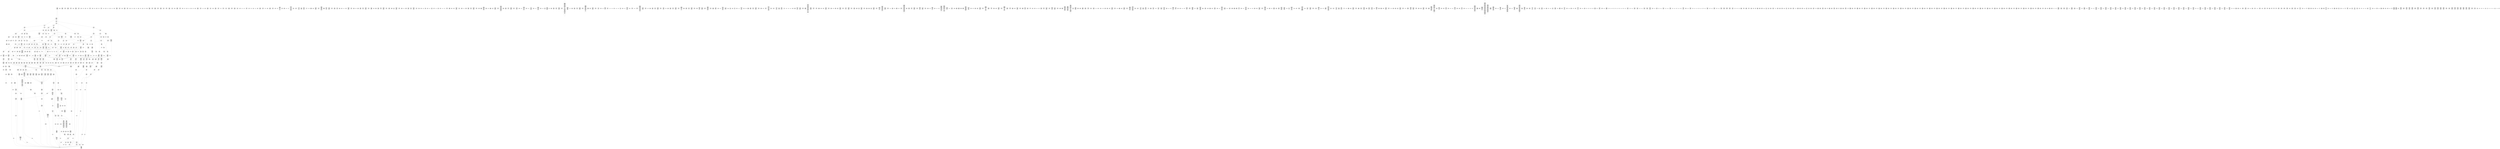 /* Generated by GvGen v.1.0 (https://www.github.com/stricaud/gvgen) */

digraph G {
compound=true;
   node1 [label="[anywhere]"];
   node2 [label="# 0x0
PUSHX Data
PUSHX Data
MSTORE
PUSHX LogicData
CALLDATASIZE
LT
PUSHX Data
JUMPI
"];
   node3 [label="# 0xd
PUSHX Data
CALLDATALOAD
PUSHX BitData
SHR
PUSHX LogicData
GT
PUSHX Data
JUMPI
"];
   node4 [label="# 0x1e
PUSHX LogicData
GT
PUSHX Data
JUMPI
"];
   node5 [label="# 0x29
PUSHX LogicData
GT
PUSHX Data
JUMPI
"];
   node6 [label="# 0x34
PUSHX LogicData
EQ
PUSHX Data
JUMPI
"];
   node7 [label="# 0x3f
PUSHX LogicData
EQ
PUSHX Data
JUMPI
"];
   node8 [label="# 0x4a
PUSHX LogicData
EQ
PUSHX Data
JUMPI
"];
   node9 [label="# 0x55
PUSHX LogicData
EQ
PUSHX Data
JUMPI
"];
   node10 [label="# 0x60
PUSHX LogicData
EQ
PUSHX Data
JUMPI
"];
   node11 [label="# 0x6b
PUSHX LogicData
EQ
PUSHX Data
JUMPI
"];
   node12 [label="# 0x76
PUSHX Data
JUMP
"];
   node13 [label="# 0x7a
JUMPDEST
PUSHX LogicData
EQ
PUSHX Data
JUMPI
"];
   node14 [label="# 0x86
PUSHX LogicData
EQ
PUSHX Data
JUMPI
"];
   node15 [label="# 0x91
PUSHX LogicData
EQ
PUSHX Data
JUMPI
"];
   node16 [label="# 0x9c
PUSHX LogicData
EQ
PUSHX Data
JUMPI
"];
   node17 [label="# 0xa7
PUSHX LogicData
EQ
PUSHX Data
JUMPI
"];
   node18 [label="# 0xb2
PUSHX LogicData
EQ
PUSHX Data
JUMPI
"];
   node19 [label="# 0xbd
PUSHX Data
JUMP
"];
   node20 [label="# 0xc1
JUMPDEST
PUSHX LogicData
GT
PUSHX Data
JUMPI
"];
   node21 [label="# 0xcd
PUSHX LogicData
EQ
PUSHX Data
JUMPI
"];
   node22 [label="# 0xd8
PUSHX LogicData
EQ
PUSHX Data
JUMPI
"];
   node23 [label="# 0xe3
PUSHX LogicData
EQ
PUSHX Data
JUMPI
"];
   node24 [label="# 0xee
PUSHX LogicData
EQ
PUSHX Data
JUMPI
"];
   node25 [label="# 0xf9
PUSHX LogicData
EQ
PUSHX Data
JUMPI
"];
   node26 [label="# 0x104
PUSHX LogicData
EQ
PUSHX Data
JUMPI
"];
   node27 [label="# 0x10f
PUSHX Data
JUMP
"];
   node28 [label="# 0x113
JUMPDEST
PUSHX LogicData
EQ
PUSHX Data
JUMPI
"];
   node29 [label="# 0x11f
PUSHX LogicData
EQ
PUSHX Data
JUMPI
"];
   node30 [label="# 0x12a
PUSHX LogicData
EQ
PUSHX Data
JUMPI
"];
   node31 [label="# 0x135
PUSHX LogicData
EQ
PUSHX Data
JUMPI
"];
   node32 [label="# 0x140
PUSHX LogicData
EQ
PUSHX Data
JUMPI
"];
   node33 [label="# 0x14b
PUSHX Data
JUMP
"];
   node34 [label="# 0x14f
JUMPDEST
PUSHX LogicData
GT
PUSHX Data
JUMPI
"];
   node35 [label="# 0x15b
PUSHX LogicData
GT
PUSHX Data
JUMPI
"];
   node36 [label="# 0x166
PUSHX LogicData
EQ
PUSHX Data
JUMPI
"];
   node37 [label="# 0x171
PUSHX LogicData
EQ
PUSHX Data
JUMPI
"];
   node38 [label="# 0x17c
PUSHX LogicData
EQ
PUSHX Data
JUMPI
"];
   node39 [label="# 0x187
PUSHX LogicData
EQ
PUSHX Data
JUMPI
"];
   node40 [label="# 0x192
PUSHX LogicData
EQ
PUSHX Data
JUMPI
"];
   node41 [label="# 0x19d
PUSHX LogicData
EQ
PUSHX Data
JUMPI
"];
   node42 [label="# 0x1a8
PUSHX Data
JUMP
"];
   node43 [label="# 0x1ac
JUMPDEST
PUSHX LogicData
EQ
PUSHX Data
JUMPI
"];
   node44 [label="# 0x1b8
PUSHX LogicData
EQ
PUSHX Data
JUMPI
"];
   node45 [label="# 0x1c3
PUSHX LogicData
EQ
PUSHX Data
JUMPI
"];
   node46 [label="# 0x1ce
PUSHX LogicData
EQ
PUSHX Data
JUMPI
"];
   node47 [label="# 0x1d9
PUSHX LogicData
EQ
PUSHX Data
JUMPI
"];
   node48 [label="# 0x1e4
PUSHX Data
JUMP
"];
   node49 [label="# 0x1e8
JUMPDEST
PUSHX LogicData
GT
PUSHX Data
JUMPI
"];
   node50 [label="# 0x1f4
PUSHX LogicData
EQ
PUSHX Data
JUMPI
"];
   node51 [label="# 0x1ff
PUSHX LogicData
EQ
PUSHX Data
JUMPI
"];
   node52 [label="# 0x20a
PUSHX LogicData
EQ
PUSHX Data
JUMPI
"];
   node53 [label="# 0x215
PUSHX LogicData
EQ
PUSHX Data
JUMPI
"];
   node54 [label="# 0x220
PUSHX LogicData
EQ
PUSHX Data
JUMPI
"];
   node55 [label="# 0x22b
PUSHX LogicData
EQ
PUSHX Data
JUMPI
"];
   node56 [label="# 0x236
PUSHX Data
JUMP
"];
   node57 [label="# 0x23a
JUMPDEST
PUSHX LogicData
EQ
PUSHX Data
JUMPI
"];
   node58 [label="# 0x246
PUSHX LogicData
EQ
PUSHX Data
JUMPI
"];
   node59 [label="# 0x251
PUSHX LogicData
EQ
PUSHX Data
JUMPI
"];
   node60 [label="# 0x25c
PUSHX LogicData
EQ
PUSHX Data
JUMPI
"];
   node61 [label="# 0x267
PUSHX LogicData
EQ
PUSHX Data
JUMPI
"];
   node62 [label="# 0x272
JUMPDEST
PUSHX Data
REVERT
"];
   node63 [label="# 0x277
JUMPDEST
CALLVALUE
ISZERO
PUSHX Data
JUMPI
"];
   node64 [label="# 0x27f
PUSHX Data
REVERT
"];
   node65 [label="# 0x283
JUMPDEST
PUSHX Data
PUSHX ArithData
CALLDATASIZE
SUB
ADD
PUSHX Data
PUSHX Data
JUMP
"];
   node66 [label="# 0x299
JUMPDEST
PUSHX Data
JUMP
"];
   node67 [label="# 0x29e
JUMPDEST
PUSHX MemData
MLOAD
PUSHX Data
PUSHX Data
JUMP
"];
   node68 [label="# 0x2ab
JUMPDEST
PUSHX MemData
MLOAD
SUB
RETURN
"];
   node69 [label="# 0x2b4
JUMPDEST
CALLVALUE
ISZERO
PUSHX Data
JUMPI
"];
   node70 [label="# 0x2bc
PUSHX Data
REVERT
"];
   node71 [label="# 0x2c0
JUMPDEST
PUSHX Data
PUSHX Data
JUMP
"];
   node72 [label="# 0x2c9
JUMPDEST
PUSHX MemData
MLOAD
PUSHX Data
PUSHX Data
JUMP
"];
   node73 [label="# 0x2d6
JUMPDEST
PUSHX MemData
MLOAD
SUB
RETURN
"];
   node74 [label="# 0x2df
JUMPDEST
CALLVALUE
ISZERO
PUSHX Data
JUMPI
"];
   node75 [label="# 0x2e7
PUSHX Data
REVERT
"];
   node76 [label="# 0x2eb
JUMPDEST
PUSHX Data
PUSHX ArithData
CALLDATASIZE
SUB
ADD
PUSHX Data
PUSHX Data
JUMP
"];
   node77 [label="# 0x301
JUMPDEST
PUSHX Data
JUMP
"];
   node78 [label="# 0x306
JUMPDEST
PUSHX MemData
MLOAD
PUSHX Data
PUSHX Data
JUMP
"];
   node79 [label="# 0x313
JUMPDEST
PUSHX MemData
MLOAD
SUB
RETURN
"];
   node80 [label="# 0x31c
JUMPDEST
CALLVALUE
ISZERO
PUSHX Data
JUMPI
"];
   node81 [label="# 0x324
PUSHX Data
REVERT
"];
   node82 [label="# 0x328
JUMPDEST
PUSHX Data
PUSHX ArithData
CALLDATASIZE
SUB
ADD
PUSHX Data
PUSHX Data
JUMP
"];
   node83 [label="# 0x33e
JUMPDEST
PUSHX Data
JUMP
"];
   node84 [label="# 0x343
JUMPDEST
STOP
"];
   node85 [label="# 0x345
JUMPDEST
CALLVALUE
ISZERO
PUSHX Data
JUMPI
"];
   node86 [label="# 0x34d
PUSHX Data
REVERT
"];
   node87 [label="# 0x351
JUMPDEST
PUSHX Data
PUSHX ArithData
CALLDATASIZE
SUB
ADD
PUSHX Data
PUSHX Data
JUMP
"];
   node88 [label="# 0x367
JUMPDEST
PUSHX Data
JUMP
"];
   node89 [label="# 0x36c
JUMPDEST
STOP
"];
   node90 [label="# 0x36e
JUMPDEST
CALLVALUE
ISZERO
PUSHX Data
JUMPI
"];
   node91 [label="# 0x376
PUSHX Data
REVERT
"];
   node92 [label="# 0x37a
JUMPDEST
PUSHX Data
PUSHX Data
JUMP
"];
   node93 [label="# 0x383
JUMPDEST
PUSHX MemData
MLOAD
PUSHX Data
PUSHX Data
JUMP
"];
   node94 [label="# 0x390
JUMPDEST
PUSHX MemData
MLOAD
SUB
RETURN
"];
   node95 [label="# 0x399
JUMPDEST
CALLVALUE
ISZERO
PUSHX Data
JUMPI
"];
   node96 [label="# 0x3a1
PUSHX Data
REVERT
"];
   node97 [label="# 0x3a5
JUMPDEST
PUSHX Data
PUSHX ArithData
CALLDATASIZE
SUB
ADD
PUSHX Data
PUSHX Data
JUMP
"];
   node98 [label="# 0x3bb
JUMPDEST
PUSHX Data
JUMP
"];
   node99 [label="# 0x3c0
JUMPDEST
STOP
"];
   node100 [label="# 0x3c2
JUMPDEST
CALLVALUE
ISZERO
PUSHX Data
JUMPI
"];
   node101 [label="# 0x3ca
PUSHX Data
REVERT
"];
   node102 [label="# 0x3ce
JUMPDEST
PUSHX Data
PUSHX ArithData
CALLDATASIZE
SUB
ADD
PUSHX Data
PUSHX Data
JUMP
"];
   node103 [label="# 0x3e4
JUMPDEST
PUSHX Data
JUMP
"];
   node104 [label="# 0x3e9
JUMPDEST
STOP
"];
   node105 [label="# 0x3eb
JUMPDEST
CALLVALUE
ISZERO
PUSHX Data
JUMPI
"];
   node106 [label="# 0x3f3
PUSHX Data
REVERT
"];
   node107 [label="# 0x3f7
JUMPDEST
PUSHX Data
PUSHX Data
JUMP
"];
   node108 [label="# 0x400
JUMPDEST
PUSHX MemData
MLOAD
PUSHX Data
PUSHX Data
JUMP
"];
   node109 [label="# 0x40d
JUMPDEST
PUSHX MemData
MLOAD
SUB
RETURN
"];
   node110 [label="# 0x416
JUMPDEST
CALLVALUE
ISZERO
PUSHX Data
JUMPI
"];
   node111 [label="# 0x41e
PUSHX Data
REVERT
"];
   node112 [label="# 0x422
JUMPDEST
PUSHX Data
PUSHX Data
JUMP
"];
   node113 [label="# 0x42b
JUMPDEST
STOP
"];
   node114 [label="# 0x42d
JUMPDEST
CALLVALUE
ISZERO
PUSHX Data
JUMPI
"];
   node115 [label="# 0x435
PUSHX Data
REVERT
"];
   node116 [label="# 0x439
JUMPDEST
PUSHX Data
PUSHX ArithData
CALLDATASIZE
SUB
ADD
PUSHX Data
PUSHX Data
JUMP
"];
   node117 [label="# 0x44f
JUMPDEST
PUSHX Data
JUMP
"];
   node118 [label="# 0x454
JUMPDEST
STOP
"];
   node119 [label="# 0x456
JUMPDEST
CALLVALUE
ISZERO
PUSHX Data
JUMPI
"];
   node120 [label="# 0x45e
PUSHX Data
REVERT
"];
   node121 [label="# 0x462
JUMPDEST
PUSHX Data
PUSHX ArithData
CALLDATASIZE
SUB
ADD
PUSHX Data
PUSHX Data
JUMP
"];
   node122 [label="# 0x478
JUMPDEST
PUSHX Data
JUMP
"];
   node123 [label="# 0x47d
JUMPDEST
STOP
"];
   node124 [label="# 0x47f
JUMPDEST
CALLVALUE
ISZERO
PUSHX Data
JUMPI
"];
   node125 [label="# 0x487
PUSHX Data
REVERT
"];
   node126 [label="# 0x48b
JUMPDEST
PUSHX Data
PUSHX ArithData
CALLDATASIZE
SUB
ADD
PUSHX Data
PUSHX Data
JUMP
"];
   node127 [label="# 0x4a1
JUMPDEST
PUSHX Data
JUMP
"];
   node128 [label="# 0x4a6
JUMPDEST
PUSHX MemData
MLOAD
PUSHX Data
PUSHX Data
JUMP
"];
   node129 [label="# 0x4b4
JUMPDEST
PUSHX MemData
MLOAD
SUB
RETURN
"];
   node130 [label="# 0x4bd
JUMPDEST
CALLVALUE
ISZERO
PUSHX Data
JUMPI
"];
   node131 [label="# 0x4c5
PUSHX Data
REVERT
"];
   node132 [label="# 0x4c9
JUMPDEST
PUSHX Data
PUSHX ArithData
CALLDATASIZE
SUB
ADD
PUSHX Data
PUSHX Data
JUMP
"];
   node133 [label="# 0x4df
JUMPDEST
PUSHX Data
JUMP
"];
   node134 [label="# 0x4e4
JUMPDEST
PUSHX MemData
MLOAD
PUSHX Data
PUSHX Data
JUMP
"];
   node135 [label="# 0x4f1
JUMPDEST
PUSHX MemData
MLOAD
SUB
RETURN
"];
   node136 [label="# 0x4fa
JUMPDEST
CALLVALUE
ISZERO
PUSHX Data
JUMPI
"];
   node137 [label="# 0x502
PUSHX Data
REVERT
"];
   node138 [label="# 0x506
JUMPDEST
PUSHX Data
PUSHX ArithData
CALLDATASIZE
SUB
ADD
PUSHX Data
PUSHX Data
JUMP
"];
   node139 [label="# 0x51c
JUMPDEST
PUSHX Data
JUMP
"];
   node140 [label="# 0x521
JUMPDEST
STOP
"];
   node141 [label="# 0x523
JUMPDEST
CALLVALUE
ISZERO
PUSHX Data
JUMPI
"];
   node142 [label="# 0x52b
PUSHX Data
REVERT
"];
   node143 [label="# 0x52f
JUMPDEST
PUSHX Data
PUSHX ArithData
CALLDATASIZE
SUB
ADD
PUSHX Data
PUSHX Data
JUMP
"];
   node144 [label="# 0x545
JUMPDEST
PUSHX Data
JUMP
"];
   node145 [label="# 0x54a
JUMPDEST
STOP
"];
   node146 [label="# 0x54c
JUMPDEST
CALLVALUE
ISZERO
PUSHX Data
JUMPI
"];
   node147 [label="# 0x554
PUSHX Data
REVERT
"];
   node148 [label="# 0x558
JUMPDEST
PUSHX Data
PUSHX ArithData
CALLDATASIZE
SUB
ADD
PUSHX Data
PUSHX Data
JUMP
"];
   node149 [label="# 0x56e
JUMPDEST
PUSHX Data
JUMP
"];
   node150 [label="# 0x573
JUMPDEST
STOP
"];
   node151 [label="# 0x575
JUMPDEST
CALLVALUE
ISZERO
PUSHX Data
JUMPI
"];
   node152 [label="# 0x57d
PUSHX Data
REVERT
"];
   node153 [label="# 0x581
JUMPDEST
PUSHX Data
PUSHX ArithData
CALLDATASIZE
SUB
ADD
PUSHX Data
PUSHX Data
JUMP
"];
   node154 [label="# 0x597
JUMPDEST
PUSHX Data
JUMP
"];
   node155 [label="# 0x59c
JUMPDEST
STOP
"];
   node156 [label="# 0x59e
JUMPDEST
CALLVALUE
ISZERO
PUSHX Data
JUMPI
"];
   node157 [label="# 0x5a6
PUSHX Data
REVERT
"];
   node158 [label="# 0x5aa
JUMPDEST
PUSHX Data
PUSHX ArithData
CALLDATASIZE
SUB
ADD
PUSHX Data
PUSHX Data
JUMP
"];
   node159 [label="# 0x5c0
JUMPDEST
PUSHX Data
JUMP
"];
   node160 [label="# 0x5c5
JUMPDEST
PUSHX MemData
MLOAD
PUSHX Data
PUSHX Data
JUMP
"];
   node161 [label="# 0x5d2
JUMPDEST
PUSHX MemData
MLOAD
SUB
RETURN
"];
   node162 [label="# 0x5db
JUMPDEST
CALLVALUE
ISZERO
PUSHX Data
JUMPI
"];
   node163 [label="# 0x5e3
PUSHX Data
REVERT
"];
   node164 [label="# 0x5e7
JUMPDEST
PUSHX Data
PUSHX Data
JUMP
"];
   node165 [label="# 0x5f0
JUMPDEST
PUSHX MemData
MLOAD
PUSHX Data
PUSHX Data
JUMP
"];
   node166 [label="# 0x5fd
JUMPDEST
PUSHX MemData
MLOAD
SUB
RETURN
"];
   node167 [label="# 0x606
JUMPDEST
CALLVALUE
ISZERO
PUSHX Data
JUMPI
"];
   node168 [label="# 0x60e
PUSHX Data
REVERT
"];
   node169 [label="# 0x612
JUMPDEST
PUSHX Data
PUSHX Data
JUMP
"];
   node170 [label="# 0x61b
JUMPDEST
PUSHX MemData
MLOAD
PUSHX Data
PUSHX Data
JUMP
"];
   node171 [label="# 0x628
JUMPDEST
PUSHX MemData
MLOAD
SUB
RETURN
"];
   node172 [label="# 0x631
JUMPDEST
CALLVALUE
ISZERO
PUSHX Data
JUMPI
"];
   node173 [label="# 0x639
PUSHX Data
REVERT
"];
   node174 [label="# 0x63d
JUMPDEST
PUSHX Data
PUSHX Data
JUMP
"];
   node175 [label="# 0x646
JUMPDEST
PUSHX MemData
MLOAD
PUSHX Data
PUSHX Data
JUMP
"];
   node176 [label="# 0x653
JUMPDEST
PUSHX MemData
MLOAD
SUB
RETURN
"];
   node177 [label="# 0x65c
JUMPDEST
CALLVALUE
ISZERO
PUSHX Data
JUMPI
"];
   node178 [label="# 0x664
PUSHX Data
REVERT
"];
   node179 [label="# 0x668
JUMPDEST
PUSHX Data
PUSHX Data
JUMP
"];
   node180 [label="# 0x671
JUMPDEST
PUSHX MemData
MLOAD
PUSHX Data
PUSHX Data
JUMP
"];
   node181 [label="# 0x67e
JUMPDEST
PUSHX MemData
MLOAD
SUB
RETURN
"];
   node182 [label="# 0x687
JUMPDEST
CALLVALUE
ISZERO
PUSHX Data
JUMPI
"];
   node183 [label="# 0x68f
PUSHX Data
REVERT
"];
   node184 [label="# 0x693
JUMPDEST
PUSHX Data
PUSHX ArithData
CALLDATASIZE
SUB
ADD
PUSHX Data
PUSHX Data
JUMP
"];
   node185 [label="# 0x6a9
JUMPDEST
PUSHX Data
JUMP
"];
   node186 [label="# 0x6ae
JUMPDEST
PUSHX MemData
MLOAD
PUSHX Data
PUSHX Data
JUMP
"];
   node187 [label="# 0x6bb
JUMPDEST
PUSHX MemData
MLOAD
SUB
RETURN
"];
   node188 [label="# 0x6c4
JUMPDEST
CALLVALUE
ISZERO
PUSHX Data
JUMPI
"];
   node189 [label="# 0x6cc
PUSHX Data
REVERT
"];
   node190 [label="# 0x6d0
JUMPDEST
PUSHX Data
PUSHX ArithData
CALLDATASIZE
SUB
ADD
PUSHX Data
PUSHX Data
JUMP
"];
   node191 [label="# 0x6e6
JUMPDEST
PUSHX Data
JUMP
"];
   node192 [label="# 0x6eb
JUMPDEST
STOP
"];
   node193 [label="# 0x6ed
JUMPDEST
CALLVALUE
ISZERO
PUSHX Data
JUMPI
"];
   node194 [label="# 0x6f5
PUSHX Data
REVERT
"];
   node195 [label="# 0x6f9
JUMPDEST
PUSHX Data
PUSHX ArithData
CALLDATASIZE
SUB
ADD
PUSHX Data
PUSHX Data
JUMP
"];
   node196 [label="# 0x70f
JUMPDEST
PUSHX Data
JUMP
"];
   node197 [label="# 0x714
JUMPDEST
STOP
"];
   node198 [label="# 0x716
JUMPDEST
CALLVALUE
ISZERO
PUSHX Data
JUMPI
"];
   node199 [label="# 0x71e
PUSHX Data
REVERT
"];
   node200 [label="# 0x722
JUMPDEST
PUSHX Data
PUSHX ArithData
CALLDATASIZE
SUB
ADD
PUSHX Data
PUSHX Data
JUMP
"];
   node201 [label="# 0x738
JUMPDEST
PUSHX Data
JUMP
"];
   node202 [label="# 0x73d
JUMPDEST
STOP
"];
   node203 [label="# 0x73f
JUMPDEST
CALLVALUE
ISZERO
PUSHX Data
JUMPI
"];
   node204 [label="# 0x747
PUSHX Data
REVERT
"];
   node205 [label="# 0x74b
JUMPDEST
PUSHX Data
PUSHX ArithData
CALLDATASIZE
SUB
ADD
PUSHX Data
PUSHX Data
JUMP
"];
   node206 [label="# 0x761
JUMPDEST
PUSHX Data
JUMP
"];
   node207 [label="# 0x766
JUMPDEST
PUSHX MemData
MLOAD
PUSHX Data
PUSHX Data
JUMP
"];
   node208 [label="# 0x773
JUMPDEST
PUSHX MemData
MLOAD
SUB
RETURN
"];
   node209 [label="# 0x77c
JUMPDEST
CALLVALUE
ISZERO
PUSHX Data
JUMPI
"];
   node210 [label="# 0x784
PUSHX Data
REVERT
"];
   node211 [label="# 0x788
JUMPDEST
PUSHX Data
PUSHX Data
JUMP
"];
   node212 [label="# 0x791
JUMPDEST
STOP
"];
   node213 [label="# 0x793
JUMPDEST
CALLVALUE
ISZERO
PUSHX Data
JUMPI
"];
   node214 [label="# 0x79b
PUSHX Data
REVERT
"];
   node215 [label="# 0x79f
JUMPDEST
PUSHX Data
PUSHX ArithData
CALLDATASIZE
SUB
ADD
PUSHX Data
PUSHX Data
JUMP
"];
   node216 [label="# 0x7b5
JUMPDEST
PUSHX Data
JUMP
"];
   node217 [label="# 0x7ba
JUMPDEST
PUSHX MemData
MLOAD
PUSHX Data
PUSHX Data
JUMP
"];
   node218 [label="# 0x7c7
JUMPDEST
PUSHX MemData
MLOAD
SUB
RETURN
"];
   node219 [label="# 0x7d0
JUMPDEST
CALLVALUE
ISZERO
PUSHX Data
JUMPI
"];
   node220 [label="# 0x7d8
PUSHX Data
REVERT
"];
   node221 [label="# 0x7dc
JUMPDEST
PUSHX Data
PUSHX ArithData
CALLDATASIZE
SUB
ADD
PUSHX Data
PUSHX Data
JUMP
"];
   node222 [label="# 0x7f2
JUMPDEST
PUSHX Data
JUMP
"];
   node223 [label="# 0x7f7
JUMPDEST
PUSHX MemData
MLOAD
PUSHX Data
PUSHX Data
JUMP
"];
   node224 [label="# 0x804
JUMPDEST
PUSHX MemData
MLOAD
SUB
RETURN
"];
   node225 [label="# 0x80d
JUMPDEST
CALLVALUE
ISZERO
PUSHX Data
JUMPI
"];
   node226 [label="# 0x815
PUSHX Data
REVERT
"];
   node227 [label="# 0x819
JUMPDEST
PUSHX Data
PUSHX Data
JUMP
"];
   node228 [label="# 0x822
JUMPDEST
STOP
"];
   node229 [label="# 0x824
JUMPDEST
CALLVALUE
ISZERO
PUSHX Data
JUMPI
"];
   node230 [label="# 0x82c
PUSHX Data
REVERT
"];
   node231 [label="# 0x830
JUMPDEST
PUSHX Data
PUSHX Data
JUMP
"];
   node232 [label="# 0x839
JUMPDEST
PUSHX MemData
MLOAD
PUSHX Data
PUSHX Data
JUMP
"];
   node233 [label="# 0x846
JUMPDEST
PUSHX MemData
MLOAD
SUB
RETURN
"];
   node234 [label="# 0x84f
JUMPDEST
CALLVALUE
ISZERO
PUSHX Data
JUMPI
"];
   node235 [label="# 0x857
PUSHX Data
REVERT
"];
   node236 [label="# 0x85b
JUMPDEST
PUSHX Data
PUSHX Data
JUMP
"];
   node237 [label="# 0x864
JUMPDEST
PUSHX MemData
MLOAD
PUSHX Data
PUSHX Data
JUMP
"];
   node238 [label="# 0x871
JUMPDEST
PUSHX MemData
MLOAD
SUB
RETURN
"];
   node239 [label="# 0x87a
JUMPDEST
CALLVALUE
ISZERO
PUSHX Data
JUMPI
"];
   node240 [label="# 0x882
PUSHX Data
REVERT
"];
   node241 [label="# 0x886
JUMPDEST
PUSHX Data
PUSHX Data
JUMP
"];
   node242 [label="# 0x88f
JUMPDEST
PUSHX MemData
MLOAD
PUSHX Data
PUSHX Data
JUMP
"];
   node243 [label="# 0x89c
JUMPDEST
PUSHX MemData
MLOAD
SUB
RETURN
"];
   node244 [label="# 0x8a5
JUMPDEST
CALLVALUE
ISZERO
PUSHX Data
JUMPI
"];
   node245 [label="# 0x8ad
PUSHX Data
REVERT
"];
   node246 [label="# 0x8b1
JUMPDEST
PUSHX Data
PUSHX Data
JUMP
"];
   node247 [label="# 0x8ba
JUMPDEST
PUSHX MemData
MLOAD
PUSHX Data
PUSHX Data
JUMP
"];
   node248 [label="# 0x8c7
JUMPDEST
PUSHX MemData
MLOAD
SUB
RETURN
"];
   node249 [label="# 0x8d0
JUMPDEST
CALLVALUE
ISZERO
PUSHX Data
JUMPI
"];
   node250 [label="# 0x8d8
PUSHX Data
REVERT
"];
   node251 [label="# 0x8dc
JUMPDEST
PUSHX Data
PUSHX ArithData
CALLDATASIZE
SUB
ADD
PUSHX Data
PUSHX Data
JUMP
"];
   node252 [label="# 0x8f2
JUMPDEST
PUSHX Data
JUMP
"];
   node253 [label="# 0x8f7
JUMPDEST
STOP
"];
   node254 [label="# 0x8f9
JUMPDEST
CALLVALUE
ISZERO
PUSHX Data
JUMPI
"];
   node255 [label="# 0x901
PUSHX Data
REVERT
"];
   node256 [label="# 0x905
JUMPDEST
PUSHX Data
PUSHX Data
JUMP
"];
   node257 [label="# 0x90e
JUMPDEST
STOP
"];
   node258 [label="# 0x910
JUMPDEST
CALLVALUE
ISZERO
PUSHX Data
JUMPI
"];
   node259 [label="# 0x918
PUSHX Data
REVERT
"];
   node260 [label="# 0x91c
JUMPDEST
PUSHX Data
PUSHX Data
JUMP
"];
   node261 [label="# 0x925
JUMPDEST
PUSHX MemData
MLOAD
PUSHX Data
PUSHX Data
JUMP
"];
   node262 [label="# 0x932
JUMPDEST
PUSHX MemData
MLOAD
SUB
RETURN
"];
   node263 [label="# 0x93b
JUMPDEST
CALLVALUE
ISZERO
PUSHX Data
JUMPI
"];
   node264 [label="# 0x943
PUSHX Data
REVERT
"];
   node265 [label="# 0x947
JUMPDEST
PUSHX Data
PUSHX ArithData
CALLDATASIZE
SUB
ADD
PUSHX Data
PUSHX Data
JUMP
"];
   node266 [label="# 0x95d
JUMPDEST
PUSHX Data
JUMP
"];
   node267 [label="# 0x962
JUMPDEST
STOP
"];
   node268 [label="# 0x964
JUMPDEST
PUSHX Data
PUSHX ArithData
CALLDATASIZE
SUB
ADD
PUSHX Data
PUSHX Data
JUMP
"];
   node269 [label="# 0x979
JUMPDEST
PUSHX Data
JUMP
"];
   node270 [label="# 0x97e
JUMPDEST
STOP
"];
   node271 [label="# 0x980
JUMPDEST
CALLVALUE
ISZERO
PUSHX Data
JUMPI
"];
   node272 [label="# 0x988
PUSHX Data
REVERT
"];
   node273 [label="# 0x98c
JUMPDEST
PUSHX Data
PUSHX ArithData
CALLDATASIZE
SUB
ADD
PUSHX Data
PUSHX Data
JUMP
"];
   node274 [label="# 0x9a2
JUMPDEST
PUSHX Data
JUMP
"];
   node275 [label="# 0x9a7
JUMPDEST
PUSHX MemData
MLOAD
PUSHX Data
PUSHX Data
JUMP
"];
   node276 [label="# 0x9b4
JUMPDEST
PUSHX MemData
MLOAD
SUB
RETURN
"];
   node277 [label="# 0x9bd
JUMPDEST
CALLVALUE
ISZERO
PUSHX Data
JUMPI
"];
   node278 [label="# 0x9c5
PUSHX Data
REVERT
"];
   node279 [label="# 0x9c9
JUMPDEST
PUSHX Data
PUSHX Data
JUMP
"];
   node280 [label="# 0x9d2
JUMPDEST
STOP
"];
   node281 [label="# 0x9d4
JUMPDEST
CALLVALUE
ISZERO
PUSHX Data
JUMPI
"];
   node282 [label="# 0x9dc
PUSHX Data
REVERT
"];
   node283 [label="# 0x9e0
JUMPDEST
PUSHX Data
PUSHX ArithData
CALLDATASIZE
SUB
ADD
PUSHX Data
PUSHX Data
JUMP
"];
   node284 [label="# 0x9f6
JUMPDEST
PUSHX Data
JUMP
"];
   node285 [label="# 0x9fb
JUMPDEST
PUSHX MemData
MLOAD
PUSHX Data
PUSHX Data
JUMP
"];
   node286 [label="# 0xa08
JUMPDEST
PUSHX MemData
MLOAD
SUB
RETURN
"];
   node287 [label="# 0xa11
JUMPDEST
CALLVALUE
ISZERO
PUSHX Data
JUMPI
"];
   node288 [label="# 0xa19
PUSHX Data
REVERT
"];
   node289 [label="# 0xa1d
JUMPDEST
PUSHX Data
PUSHX ArithData
CALLDATASIZE
SUB
ADD
PUSHX Data
PUSHX Data
JUMP
"];
   node290 [label="# 0xa33
JUMPDEST
PUSHX Data
JUMP
"];
   node291 [label="# 0xa38
JUMPDEST
STOP
"];
   node292 [label="# 0xa3a
JUMPDEST
PUSHX Data
PUSHX BitData
PUSHX BitData
SHL
PUSHX BitData
NOT
AND
PUSHX BitData
NOT
AND
EQ
ISZERO
PUSHX Data
JUMPI
"];
   node293 [label="# 0xa8a
PUSHX Data
PUSHX Data
JUMP
"];
   node294 [label="# 0xa92
JUMPDEST
PUSHX Data
PUSHX Data
JUMP
"];
   node295 [label="# 0xa9b
JUMPDEST
"];
   node296 [label="# 0xa9e
JUMPDEST
JUMP
"];
   node297 [label="# 0xaa3
JUMPDEST
PUSHX Data
PUSHX StorData
SLOAD
PUSHX Data
PUSHX Data
JUMP
"];
   node298 [label="# 0xab2
JUMPDEST
PUSHX ArithData
ADD
PUSHX ArithData
DIV
MUL
PUSHX ArithData
ADD
PUSHX MemData
MLOAD
ADD
PUSHX Data
MSTORE
MSTORE
PUSHX ArithData
ADD
SLOAD
PUSHX Data
PUSHX Data
JUMP
"];
   node299 [label="# 0xade
JUMPDEST
ISZERO
PUSHX Data
JUMPI
"];
   node300 [label="# 0xae5
PUSHX LogicData
LT
PUSHX Data
JUMPI
"];
   node301 [label="# 0xaed
PUSHX ArithData
SLOAD
DIV
MUL
MSTORE
PUSHX ArithData
ADD
PUSHX Data
JUMP
"];
   node302 [label="# 0xb00
JUMPDEST
ADD
PUSHX Data
MSTORE
PUSHX Data
PUSHX Data
SHA3
"];
   node303 [label="# 0xb0e
JUMPDEST
SLOAD
MSTORE
PUSHX ArithData
ADD
PUSHX ArithData
ADD
GT
PUSHX Data
JUMPI
"];
   node304 [label="# 0xb22
SUB
PUSHX BitData
AND
ADD
"];
   node305 [label="# 0xb2b
JUMPDEST
JUMP
"];
   node306 [label="# 0xb35
JUMPDEST
PUSHX Data
PUSHX Data
PUSHX Data
JUMP
"];
   node307 [label="# 0xb40
JUMPDEST
PUSHX Data
JUMPI
"];
   node308 [label="# 0xb45
PUSHX MemData
MLOAD
PUSHX Data
MSTORE
PUSHX ArithData
ADD
PUSHX Data
PUSHX Data
JUMP
"];
   node309 [label="# 0xb76
JUMPDEST
PUSHX MemData
MLOAD
SUB
REVERT
"];
   node310 [label="# 0xb7f
JUMPDEST
PUSHX Data
PUSHX ArithData
MSTORE
PUSHX ArithData
ADD
MSTORE
PUSHX ArithData
ADD
PUSHX Data
SHA3
PUSHX ArithData
SLOAD
PUSHX ArithData
EXP
DIV
PUSHX BitData
AND
JUMP
"];
   node311 [label="# 0xbba
JUMPDEST
PUSHX Data
PUSHX Data
PUSHX Data
JUMP
"];
   node312 [label="# 0xbc5
JUMPDEST
PUSHX BitData
AND
PUSHX BitData
AND
EQ
ISZERO
PUSHX Data
JUMPI
"];
   node313 [label="# 0xbfc
PUSHX MemData
MLOAD
PUSHX Data
MSTORE
PUSHX ArithData
ADD
PUSHX Data
PUSHX Data
JUMP
"];
   node314 [label="# 0xc2d
JUMPDEST
PUSHX MemData
MLOAD
SUB
REVERT
"];
   node315 [label="# 0xc36
JUMPDEST
PUSHX BitData
AND
PUSHX Data
PUSHX Data
JUMP
"];
   node316 [label="# 0xc55
JUMPDEST
PUSHX BitData
AND
EQ
PUSHX Data
JUMPI
"];
   node317 [label="# 0xc72
PUSHX Data
PUSHX Data
PUSHX Data
JUMP
"];
   node318 [label="# 0xc7e
JUMPDEST
PUSHX Data
JUMP
"];
   node319 [label="# 0xc83
JUMPDEST
"];
   node320 [label="# 0xc84
JUMPDEST
PUSHX Data
JUMPI
"];
   node321 [label="# 0xc89
PUSHX MemData
MLOAD
PUSHX Data
MSTORE
PUSHX ArithData
ADD
PUSHX Data
PUSHX Data
JUMP
"];
   node322 [label="# 0xcba
JUMPDEST
PUSHX MemData
MLOAD
SUB
REVERT
"];
   node323 [label="# 0xcc3
JUMPDEST
PUSHX Data
PUSHX Data
JUMP
"];
   node324 [label="# 0xccd
JUMPDEST
JUMP
"];
   node325 [label="# 0xcd2
JUMPDEST
PUSHX Data
PUSHX Data
JUMP
"];
   node326 [label="# 0xcda
JUMPDEST
PUSHX BitData
AND
PUSHX Data
PUSHX Data
JUMP
"];
   node327 [label="# 0xcf8
JUMPDEST
PUSHX BitData
AND
EQ
PUSHX Data
JUMPI
"];
   node328 [label="# 0xd14
PUSHX MemData
MLOAD
PUSHX Data
MSTORE
PUSHX ArithData
ADD
PUSHX Data
PUSHX Data
JUMP
"];
   node329 [label="# 0xd45
JUMPDEST
PUSHX MemData
MLOAD
SUB
REVERT
"];
   node330 [label="# 0xd4e
JUMPDEST
PUSHX StorData
PUSHX Data
SLOAD
PUSHX Data
PUSHX Data
JUMP
"];
   node331 [label="# 0xd60
JUMPDEST
SSTORE
JUMP
"];
   node332 [label="# 0xd6a
JUMPDEST
PUSHX Data
PUSHX StorData
SLOAD
JUMP
"];
   node333 [label="# 0xd74
JUMPDEST
PUSHX Data
PUSHX Data
JUMP
"];
   node334 [label="# 0xd7c
JUMPDEST
PUSHX BitData
AND
PUSHX Data
PUSHX Data
JUMP
"];
   node335 [label="# 0xd9a
JUMPDEST
PUSHX BitData
AND
EQ
PUSHX Data
JUMPI
"];
   node336 [label="# 0xdb6
PUSHX MemData
MLOAD
PUSHX Data
MSTORE
PUSHX ArithData
ADD
PUSHX Data
PUSHX Data
JUMP
"];
   node337 [label="# 0xde7
JUMPDEST
PUSHX MemData
MLOAD
SUB
REVERT
"];
   node338 [label="# 0xdf0
JUMPDEST
PUSHX StorData
SLOAD
PUSHX Data
PUSHX Data
JUMP
"];
   node339 [label="# 0xdfc
JUMPDEST
PUSHX Data
PUSHX Data
JUMP
"];
   node340 [label="# 0xe06
JUMPDEST
GT
ISZERO
PUSHX Data
JUMPI
"];
   node341 [label="# 0xe0d
PUSHX MemData
MLOAD
PUSHX Data
MSTORE
PUSHX ArithData
ADD
PUSHX Data
PUSHX Data
JUMP
"];
   node342 [label="# 0xe3e
JUMPDEST
PUSHX MemData
MLOAD
SUB
REVERT
"];
   node343 [label="# 0xe47
JUMPDEST
PUSHX Data
PUSHX Data
JUMP
"];
   node344 [label="# 0xe51
JUMPDEST
JUMP
"];
   node345 [label="# 0xe55
JUMPDEST
PUSHX Data
PUSHX Data
JUMP
"];
   node346 [label="# 0xe5d
JUMPDEST
PUSHX BitData
AND
PUSHX Data
PUSHX Data
JUMP
"];
   node347 [label="# 0xe7b
JUMPDEST
PUSHX BitData
AND
EQ
PUSHX Data
JUMPI
"];
   node348 [label="# 0xe97
PUSHX MemData
MLOAD
PUSHX Data
MSTORE
PUSHX ArithData
ADD
PUSHX Data
PUSHX Data
JUMP
"];
   node349 [label="# 0xec8
JUMPDEST
PUSHX MemData
MLOAD
SUB
REVERT
"];
   node350 [label="# 0xed1
JUMPDEST
ISZERO
PUSHX Data
JUMPI
"];
   node351 [label="# 0xed9
PUSHX Data
PUSHX Data
JUMP
"];
   node352 [label="# 0xee1
JUMPDEST
ISZERO
"];
   node353 [label="# 0xee3
JUMPDEST
ISZERO
PUSHX Data
JUMPI
"];
   node354 [label="# 0xee9
PUSHX Data
PUSHX Data
JUMP
"];
   node355 [label="# 0xef0
JUMPDEST
"];
   node356 [label="# 0xef1
JUMPDEST
ISZERO
ISZERO
PUSHX Data
JUMPI
"];
   node357 [label="# 0xefa
PUSHX Data
PUSHX Data
JUMP
"];
   node358 [label="# 0xf02
JUMPDEST
"];
   node359 [label="# 0xf03
JUMPDEST
ISZERO
PUSHX Data
JUMPI
"];
   node360 [label="# 0xf09
PUSHX Data
PUSHX Data
JUMP
"];
   node361 [label="# 0xf10
JUMPDEST
"];
   node362 [label="# 0xf11
JUMPDEST
JUMP
"];
   node363 [label="# 0xf14
JUMPDEST
PUSHX Data
PUSHX StorData
SLOAD
JUMP
"];
   node364 [label="# 0xf21
JUMPDEST
PUSHX Data
PUSHX Data
JUMP
"];
   node365 [label="# 0xf29
JUMPDEST
PUSHX BitData
AND
PUSHX Data
PUSHX Data
JUMP
"];
   node366 [label="# 0xf47
JUMPDEST
PUSHX BitData
AND
EQ
PUSHX Data
JUMPI
"];
   node367 [label="# 0xf63
PUSHX MemData
MLOAD
PUSHX Data
MSTORE
PUSHX ArithData
ADD
PUSHX Data
PUSHX Data
JUMP
"];
   node368 [label="# 0xf94
JUMPDEST
PUSHX MemData
MLOAD
SUB
REVERT
"];
   node369 [label="# 0xf9d
JUMPDEST
PUSHX LogicData
PUSHX StorData
PUSHX ArithData
PUSHX ArithData
EXP
SLOAD
PUSHX ArithData
MUL
NOT
AND
ISZERO
ISZERO
MUL
OR
SSTORE
JUMP
"];
   node370 [label="# 0xfba
JUMPDEST
PUSHX Data
PUSHX Data
PUSHX Data
JUMP
"];
   node371 [label="# 0xfc5
JUMPDEST
PUSHX Data
JUMP
"];
   node372 [label="# 0xfcb
JUMPDEST
PUSHX Data
JUMPI
"];
   node373 [label="# 0xfd0
PUSHX MemData
MLOAD
PUSHX Data
MSTORE
PUSHX ArithData
ADD
PUSHX Data
PUSHX Data
JUMP
"];
   node374 [label="# 0x1001
JUMPDEST
PUSHX MemData
MLOAD
SUB
REVERT
"];
   node375 [label="# 0x100a
JUMPDEST
PUSHX Data
PUSHX Data
JUMP
"];
   node376 [label="# 0x1015
JUMPDEST
JUMP
"];
   node377 [label="# 0x101a
JUMPDEST
PUSHX Data
PUSHX Data
JUMP
"];
   node378 [label="# 0x1022
JUMPDEST
PUSHX BitData
AND
PUSHX Data
PUSHX Data
JUMP
"];
   node379 [label="# 0x1040
JUMPDEST
PUSHX BitData
AND
EQ
PUSHX Data
JUMPI
"];
   node380 [label="# 0x105c
PUSHX MemData
MLOAD
PUSHX Data
MSTORE
PUSHX ArithData
ADD
PUSHX Data
PUSHX Data
JUMP
"];
   node381 [label="# 0x108d
JUMPDEST
PUSHX MemData
MLOAD
SUB
REVERT
"];
   node382 [label="# 0x1096
JUMPDEST
PUSHX Data
SSTORE
JUMP
"];
   node383 [label="# 0x10a0
JUMPDEST
PUSHX Data
PUSHX Data
PUSHX Data
JUMP
"];
   node384 [label="# 0x10ab
JUMPDEST
PUSHX Data
PUSHX StorData
PUSHX ArithData
SLOAD
PUSHX ArithData
EXP
DIV
PUSHX BitData
AND
PUSHX BitData
AND
PUSHX Data
PUSHX Data
JUMP
"];
   node385 [label="# 0x10e2
JUMPDEST
PUSHX Data
PUSHX Data
JUMP
"];
   node386 [label="# 0x10ec
JUMPDEST
JUMP
"];
   node387 [label="# 0x10f7
JUMPDEST
PUSHX Data
PUSHX Data
PUSHX Data
JUMP
"];
   node388 [label="# 0x1102
JUMPDEST
LT
PUSHX Data
JUMPI
"];
   node389 [label="# 0x1109
PUSHX MemData
MLOAD
PUSHX Data
MSTORE
PUSHX ArithData
ADD
PUSHX Data
PUSHX Data
JUMP
"];
   node390 [label="# 0x113a
JUMPDEST
PUSHX MemData
MLOAD
SUB
REVERT
"];
   node391 [label="# 0x1143
JUMPDEST
PUSHX Data
PUSHX ArithData
PUSHX BitData
AND
PUSHX BitData
AND
MSTORE
PUSHX ArithData
ADD
MSTORE
PUSHX ArithData
ADD
PUSHX Data
SHA3
PUSHX ArithData
MSTORE
PUSHX ArithData
ADD
MSTORE
PUSHX ArithData
ADD
PUSHX Data
SHA3
SLOAD
JUMP
"];
   node392 [label="# 0x119c
JUMPDEST
PUSHX Data
PUSHX Data
JUMP
"];
   node393 [label="# 0x11a4
JUMPDEST
PUSHX BitData
AND
PUSHX Data
PUSHX Data
JUMP
"];
   node394 [label="# 0x11c2
JUMPDEST
PUSHX BitData
AND
EQ
PUSHX Data
JUMPI
"];
   node395 [label="# 0x11de
PUSHX MemData
MLOAD
PUSHX Data
MSTORE
PUSHX ArithData
ADD
PUSHX Data
PUSHX Data
JUMP
"];
   node396 [label="# 0x120f
JUMPDEST
PUSHX MemData
MLOAD
SUB
REVERT
"];
   node397 [label="# 0x1218
JUMPDEST
PUSHX BitData
AND
PUSHX LogicData
GT
ISZERO
PUSHX Data
JUMPI
"];
   node398 [label="# 0x1226
PUSHX Data
PUSHX Data
JUMP
"];
   node399 [label="# 0x122d
JUMPDEST
"];
   node400 [label="# 0x122e
JUMPDEST
PUSHX StorData
PUSHX ArithData
PUSHX ArithData
EXP
SLOAD
PUSHX ArithData
MUL
NOT
AND
PUSHX LogicData
GT
ISZERO
PUSHX Data
JUMPI
"];
   node401 [label="# 0x124a
PUSHX Data
PUSHX Data
JUMP
"];
   node402 [label="# 0x1251
JUMPDEST
"];
   node403 [label="# 0x1252
JUMPDEST
MUL
OR
SSTORE
PUSHX Data
SSTORE
PUSHX LogicData
GT
ISZERO
PUSHX Data
JUMPI
"];
   node404 [label="# 0x1269
PUSHX Data
PUSHX Data
JUMP
"];
   node405 [label="# 0x1270
JUMPDEST
"];
   node406 [label="# 0x1271
JUMPDEST
PUSHX StorData
PUSHX ArithData
SLOAD
PUSHX ArithData
EXP
DIV
PUSHX BitData
AND
PUSHX LogicData
GT
ISZERO
PUSHX Data
JUMPI
"];
   node407 [label="# 0x128b
PUSHX Data
PUSHX Data
JUMP
"];
   node408 [label="# 0x1292
JUMPDEST
"];
   node409 [label="# 0x1293
JUMPDEST
EQ
ISZERO
PUSHX Data
JUMPI
"];
   node410 [label="# 0x129a
TIMESTAMP
PUSHX Data
SSTORE
PUSHX Data
SSTORE
PUSHX Data
SSTORE
PUSHX Data
SSTORE
PUSHX Data
SSTORE
"];
   node411 [label="# 0x12bd
JUMPDEST
JUMP
"];
   node412 [label="# 0x12c5
JUMPDEST
PUSHX Data
PUSHX Data
JUMP
"];
   node413 [label="# 0x12cd
JUMPDEST
PUSHX BitData
AND
PUSHX Data
PUSHX Data
JUMP
"];
   node414 [label="# 0x12eb
JUMPDEST
PUSHX BitData
AND
EQ
PUSHX Data
JUMPI
"];
   node415 [label="# 0x1307
PUSHX MemData
MLOAD
PUSHX Data
MSTORE
PUSHX ArithData
ADD
PUSHX Data
PUSHX Data
JUMP
"];
   node416 [label="# 0x1338
JUMPDEST
PUSHX MemData
MLOAD
SUB
REVERT
"];
   node417 [label="# 0x1341
JUMPDEST
PUSHX LogicData
PUSHX Data
PUSHX ArithData
PUSHX BitData
AND
PUSHX BitData
AND
MSTORE
PUSHX ArithData
ADD
MSTORE
PUSHX ArithData
ADD
PUSHX Data
SHA3
PUSHX ArithData
PUSHX ArithData
EXP
SLOAD
PUSHX ArithData
MUL
NOT
AND
ISZERO
ISZERO
MUL
OR
SSTORE
PUSHX StorData
PUSHX ArithData
SLOAD
ADD
SSTORE
PUSHX ArithData
SUB
PUSHX Data
MSTORE
PUSHX Data
PUSHX Data
SHA3
ADD
PUSHX ArithData
PUSHX ArithData
EXP
SLOAD
PUSHX ArithData
MUL
NOT
AND
PUSHX BitData
AND
MUL
OR
SSTORE
JUMP
"];
   node418 [label="# 0x13ff
JUMPDEST
PUSHX Data
PUSHX MemData
MLOAD
PUSHX ArithData
ADD
PUSHX Data
MSTORE
PUSHX Data
MSTORE
PUSHX Data
JUMP
"];
   node419 [label="# 0x141a
JUMPDEST
JUMP
"];
   node420 [label="# 0x141f
JUMPDEST
PUSHX Data
PUSHX Data
JUMP
"];
   node421 [label="# 0x1427
JUMPDEST
PUSHX BitData
AND
PUSHX Data
PUSHX Data
JUMP
"];
   node422 [label="# 0x1445
JUMPDEST
PUSHX BitData
AND
EQ
PUSHX Data
JUMPI
"];
   node423 [label="# 0x1461
PUSHX MemData
MLOAD
PUSHX Data
MSTORE
PUSHX ArithData
ADD
PUSHX Data
PUSHX Data
JUMP
"];
   node424 [label="# 0x1492
JUMPDEST
PUSHX MemData
MLOAD
SUB
REVERT
"];
   node425 [label="# 0x149b
JUMPDEST
PUSHX LogicData
PUSHX Data
PUSHX ArithData
PUSHX BitData
AND
PUSHX BitData
AND
MSTORE
PUSHX ArithData
ADD
MSTORE
PUSHX ArithData
ADD
PUSHX Data
SHA3
PUSHX ArithData
PUSHX ArithData
EXP
SLOAD
PUSHX ArithData
MUL
NOT
AND
ISZERO
ISZERO
MUL
OR
SSTORE
JUMP
"];
   node426 [label="# 0x14f6
JUMPDEST
PUSHX Data
PUSHX Data
PUSHX Data
JUMP
"];
   node427 [label="# 0x1500
JUMPDEST
LT
PUSHX Data
JUMPI
"];
   node428 [label="# 0x1507
PUSHX MemData
MLOAD
PUSHX Data
MSTORE
PUSHX ArithData
ADD
PUSHX Data
PUSHX Data
JUMP
"];
   node429 [label="# 0x1538
JUMPDEST
PUSHX MemData
MLOAD
SUB
REVERT
"];
   node430 [label="# 0x1541
JUMPDEST
PUSHX StorData
SLOAD
LT
PUSHX Data
JUMPI
"];
   node431 [label="# 0x154d
PUSHX Data
PUSHX Data
JUMP
"];
   node432 [label="# 0x1554
JUMPDEST
"];
   node433 [label="# 0x1555
JUMPDEST
PUSHX Data
MSTORE
PUSHX Data
PUSHX Data
SHA3
ADD
SLOAD
JUMP
"];
   node434 [label="# 0x1567
JUMPDEST
PUSHX Data
PUSHX Data
PUSHX Data
JUMP
"];
   node435 [label="# 0x1571
JUMPDEST
PUSHX BitData
AND
PUSHX Data
PUSHX Data
JUMP
"];
   node436 [label="# 0x158f
JUMPDEST
PUSHX BitData
AND
EQ
PUSHX Data
JUMPI
"];
   node437 [label="# 0x15ab
PUSHX MemData
MLOAD
PUSHX Data
MSTORE
PUSHX ArithData
ADD
PUSHX Data
PUSHX Data
JUMP
"];
   node438 [label="# 0x15dc
JUMPDEST
PUSHX MemData
MLOAD
SUB
REVERT
"];
   node439 [label="# 0x15e5
JUMPDEST
PUSHX Data
PUSHX StorData
SLOAD
PUSHX Data
"];
   node440 [label="# 0x15f3
JUMPDEST
PUSHX StorData
SLOAD
LT
ISZERO
PUSHX Data
JUMPI
"];
   node441 [label="# 0x1601
PUSHX Data
PUSHX StorData
SLOAD
LT
PUSHX Data
JUMPI
"];
   node442 [label="# 0x160e
PUSHX Data
PUSHX Data
JUMP
"];
   node443 [label="# 0x1615
JUMPDEST
"];
   node444 [label="# 0x1616
JUMPDEST
PUSHX Data
MSTORE
PUSHX Data
PUSHX Data
SHA3
ADD
PUSHX ArithData
SLOAD
PUSHX ArithData
EXP
DIV
PUSHX BitData
AND
PUSHX Data
PUSHX ArithData
PUSHX BitData
AND
PUSHX BitData
AND
MSTORE
PUSHX ArithData
ADD
MSTORE
PUSHX ArithData
ADD
PUSHX Data
SHA3
PUSHX ArithData
SLOAD
PUSHX ArithData
EXP
DIV
PUSHX BitData
AND
PUSHX Data
JUMPI
"];
   node445 [label="# 0x1695
PUSHX Data
PUSHX Data
JUMP
"];
   node446 [label="# 0x169f
JUMPDEST
"];
   node447 [label="# 0x16a3
JUMPDEST
PUSHX Data
PUSHX Data
JUMP
"];
   node448 [label="# 0x16af
JUMPDEST
PUSHX Data
JUMP
"];
   node449 [label="# 0x16b7
JUMPDEST
PUSHX Data
PUSHX LogicData
GT
ISZERO
PUSHX Data
JUMPI
"];
   node450 [label="# 0x16cc
PUSHX Data
PUSHX Data
JUMP
"];
   node451 [label="# 0x16d3
JUMPDEST
"];
   node452 [label="# 0x16d4
JUMPDEST
PUSHX MemData
MLOAD
MSTORE
PUSHX ArithData
MUL
PUSHX ArithData
ADD
ADD
PUSHX Data
MSTORE
ISZERO
PUSHX Data
JUMPI
"];
   node453 [label="# 0x16ee
PUSHX ArithData
ADD
PUSHX ArithData
MUL
CALLDATASIZE
CALLDATACOPY
ADD
"];
   node454 [label="# 0x1702
JUMPDEST
PUSHX Data
"];
   node455 [label="# 0x1708
JUMPDEST
PUSHX StorData
SLOAD
LT
ISZERO
PUSHX Data
JUMPI
"];
   node456 [label="# 0x1716
PUSHX Data
PUSHX StorData
SLOAD
LT
PUSHX Data
JUMPI
"];
   node457 [label="# 0x1723
PUSHX Data
PUSHX Data
JUMP
"];
   node458 [label="# 0x172a
JUMPDEST
"];
   node459 [label="# 0x172b
JUMPDEST
PUSHX Data
MSTORE
PUSHX Data
PUSHX Data
SHA3
ADD
PUSHX ArithData
SLOAD
PUSHX ArithData
EXP
DIV
PUSHX BitData
AND
PUSHX Data
PUSHX ArithData
PUSHX BitData
AND
PUSHX BitData
AND
MSTORE
PUSHX ArithData
ADD
MSTORE
PUSHX ArithData
ADD
PUSHX Data
SHA3
PUSHX ArithData
SLOAD
PUSHX ArithData
EXP
DIV
PUSHX BitData
AND
ISZERO
PUSHX Data
JUMPI
"];
   node460 [label="# 0x17ab
PUSHX Data
PUSHX Data
JUMP
"];
   node461 [label="# 0x17b7
JUMPDEST
MLOAD
LT
PUSHX Data
JUMPI
"];
   node462 [label="# 0x17c2
PUSHX Data
PUSHX Data
JUMP
"];
   node463 [label="# 0x17c9
JUMPDEST
"];
   node464 [label="# 0x17ca
JUMPDEST
PUSHX ArithData
MUL
PUSHX ArithData
ADD
ADD
PUSHX BitData
AND
PUSHX BitData
AND
MSTORE
"];
   node465 [label="# 0x1805
JUMPDEST
PUSHX Data
PUSHX Data
JUMP
"];
   node466 [label="# 0x1811
JUMPDEST
PUSHX Data
JUMP
"];
   node467 [label="# 0x1819
JUMPDEST
JUMP
"];
   node468 [label="# 0x1823
JUMPDEST
PUSHX Data
PUSHX Data
JUMP
"];
   node469 [label="# 0x182b
JUMPDEST
PUSHX Data
PUSHX Data
JUMP
"];
   node470 [label="# 0x1833
JUMPDEST
PUSHX BitData
AND
PUSHX Data
PUSHX Data
JUMP
"];
   node471 [label="# 0x1851
JUMPDEST
PUSHX BitData
AND
EQ
PUSHX Data
JUMPI
"];
   node472 [label="# 0x186d
PUSHX MemData
MLOAD
PUSHX Data
MSTORE
PUSHX ArithData
ADD
PUSHX Data
PUSHX Data
JUMP
"];
   node473 [label="# 0x189e
JUMPDEST
PUSHX MemData
MLOAD
SUB
REVERT
"];
   node474 [label="# 0x18a7
JUMPDEST
PUSHX MemData
MLOAD
PUSHX ArithData
ADD
PUSHX Data
MSTORE
PUSHX StorData
PUSHX ArithData
SLOAD
PUSHX ArithData
EXP
DIV
PUSHX BitData
AND
PUSHX LogicData
GT
ISZERO
PUSHX Data
JUMPI
"];
   node475 [label="# 0x18cc
PUSHX Data
PUSHX Data
JUMP
"];
   node476 [label="# 0x18d3
JUMPDEST
"];
   node477 [label="# 0x18d4
JUMPDEST
MSTORE
PUSHX ArithData
ADD
PUSHX StorData
SLOAD
MSTORE
PUSHX ArithData
ADD
PUSHX StorData
SLOAD
MSTORE
PUSHX ArithData
ADD
PUSHX StorData
SLOAD
MSTORE
PUSHX ArithData
ADD
PUSHX StorData
SLOAD
MSTORE
JUMP
"];
   node478 [label="# 0x18fc
JUMPDEST
PUSHX Data
PUSHX StorData
PUSHX ArithData
SLOAD
PUSHX ArithData
EXP
DIV
PUSHX BitData
AND
JUMP
"];
   node479 [label="# 0x1913
JUMPDEST
PUSHX Data
PUSHX Data
PUSHX Data
JUMP
"];
   node480 [label="# 0x191d
JUMPDEST
PUSHX BitData
AND
PUSHX Data
PUSHX Data
JUMP
"];
   node481 [label="# 0x193b
JUMPDEST
PUSHX BitData
AND
EQ
PUSHX Data
JUMPI
"];
   node482 [label="# 0x1957
PUSHX MemData
MLOAD
PUSHX Data
MSTORE
PUSHX ArithData
ADD
PUSHX Data
PUSHX Data
JUMP
"];
   node483 [label="# 0x1988
JUMPDEST
PUSHX MemData
MLOAD
SUB
REVERT
"];
   node484 [label="# 0x1991
JUMPDEST
PUSHX StorData
PUSHX ArithData
SLOAD
PUSHX ArithData
EXP
DIV
PUSHX BitData
AND
PUSHX BitData
AND
JUMP
"];
   node485 [label="# 0x19bf
JUMPDEST
PUSHX Data
PUSHX Data
PUSHX ArithData
MSTORE
PUSHX ArithData
ADD
MSTORE
PUSHX ArithData
ADD
PUSHX Data
SHA3
PUSHX ArithData
SLOAD
PUSHX ArithData
EXP
DIV
PUSHX BitData
AND
PUSHX BitData
PUSHX BitData
AND
PUSHX BitData
AND
EQ
ISZERO
PUSHX Data
JUMPI
"];
   node486 [label="# 0x1a2e
PUSHX MemData
MLOAD
PUSHX Data
MSTORE
PUSHX ArithData
ADD
PUSHX Data
PUSHX Data
JUMP
"];
   node487 [label="# 0x1a5f
JUMPDEST
PUSHX MemData
MLOAD
SUB
REVERT
"];
   node488 [label="# 0x1a68
JUMPDEST
JUMP
"];
   node489 [label="# 0x1a71
JUMPDEST
PUSHX Data
PUSHX Data
JUMP
"];
   node490 [label="# 0x1a79
JUMPDEST
PUSHX BitData
AND
PUSHX Data
PUSHX Data
JUMP
"];
   node491 [label="# 0x1a97
JUMPDEST
PUSHX BitData
AND
EQ
PUSHX Data
JUMPI
"];
   node492 [label="# 0x1ab3
PUSHX MemData
MLOAD
PUSHX Data
MSTORE
PUSHX ArithData
ADD
PUSHX Data
PUSHX Data
JUMP
"];
   node493 [label="# 0x1ae4
JUMPDEST
PUSHX MemData
MLOAD
SUB
REVERT
"];
   node494 [label="# 0x1aed
JUMPDEST
PUSHX Data
MLOAD
PUSHX ArithData
ADD
PUSHX Data
PUSHX Data
JUMP
"];
   node495 [label="# 0x1b03
JUMPDEST
JUMP
"];
   node496 [label="# 0x1b07
JUMPDEST
PUSHX Data
PUSHX Data
JUMP
"];
   node497 [label="# 0x1b0f
JUMPDEST
PUSHX BitData
AND
PUSHX Data
PUSHX Data
JUMP
"];
   node498 [label="# 0x1b2d
JUMPDEST
PUSHX BitData
AND
EQ
PUSHX Data
JUMPI
"];
   node499 [label="# 0x1b49
PUSHX MemData
MLOAD
PUSHX Data
MSTORE
PUSHX ArithData
ADD
PUSHX Data
PUSHX Data
JUMP
"];
   node500 [label="# 0x1b7a
JUMPDEST
PUSHX MemData
MLOAD
SUB
REVERT
"];
   node501 [label="# 0x1b83
JUMPDEST
PUSHX StorData
PUSHX ArithData
PUSHX ArithData
EXP
SLOAD
PUSHX ArithData
MUL
NOT
AND
PUSHX BitData
AND
MUL
OR
SSTORE
JUMP
"];
   node502 [label="# 0x1bb7
JUMPDEST
PUSHX Data
PUSHX Data
JUMP
"];
   node503 [label="# 0x1bbf
JUMPDEST
PUSHX BitData
AND
PUSHX Data
PUSHX Data
JUMP
"];
   node504 [label="# 0x1bdd
JUMPDEST
PUSHX BitData
AND
EQ
PUSHX Data
JUMPI
"];
   node505 [label="# 0x1bf9
PUSHX MemData
MLOAD
PUSHX Data
MSTORE
PUSHX ArithData
ADD
PUSHX Data
PUSHX Data
JUMP
"];
   node506 [label="# 0x1c2a
JUMPDEST
PUSHX MemData
MLOAD
SUB
REVERT
"];
   node507 [label="# 0x1c33
JUMPDEST
PUSHX Data
SSTORE
JUMP
"];
   node508 [label="# 0x1c3d
JUMPDEST
PUSHX BitData
PUSHX BitData
AND
PUSHX BitData
AND
EQ
ISZERO
PUSHX Data
JUMPI
"];
   node509 [label="# 0x1c74
PUSHX MemData
MLOAD
PUSHX Data
MSTORE
PUSHX ArithData
ADD
PUSHX Data
PUSHX Data
JUMP
"];
   node510 [label="# 0x1ca5
JUMPDEST
PUSHX MemData
MLOAD
SUB
REVERT
"];
   node511 [label="# 0x1cae
JUMPDEST
PUSHX Data
PUSHX ArithData
PUSHX BitData
AND
PUSHX BitData
AND
MSTORE
PUSHX ArithData
ADD
MSTORE
PUSHX ArithData
ADD
PUSHX Data
SHA3
SLOAD
JUMP
"];
   node512 [label="# 0x1cf5
JUMPDEST
PUSHX Data
PUSHX Data
JUMP
"];
   node513 [label="# 0x1cfd
JUMPDEST
PUSHX BitData
AND
PUSHX Data
PUSHX Data
JUMP
"];
   node514 [label="# 0x1d1b
JUMPDEST
PUSHX BitData
AND
EQ
PUSHX Data
JUMPI
"];
   node515 [label="# 0x1d37
PUSHX MemData
MLOAD
PUSHX Data
MSTORE
PUSHX ArithData
ADD
PUSHX Data
PUSHX Data
JUMP
"];
   node516 [label="# 0x1d68
JUMPDEST
PUSHX MemData
MLOAD
SUB
REVERT
"];
   node517 [label="# 0x1d71
JUMPDEST
PUSHX Data
PUSHX Data
PUSHX Data
JUMP
"];
   node518 [label="# 0x1d7b
JUMPDEST
JUMP
"];
   node519 [label="# 0x1d7d
JUMPDEST
PUSHX Data
PUSHX Data
PUSHX Data
PUSHX Data
JUMP
"];
   node520 [label="# 0x1d8a
JUMPDEST
PUSHX Data
PUSHX LogicData
GT
ISZERO
PUSHX Data
JUMPI
"];
   node521 [label="# 0x1da0
PUSHX Data
PUSHX Data
JUMP
"];
   node522 [label="# 0x1da7
JUMPDEST
"];
   node523 [label="# 0x1da8
JUMPDEST
PUSHX MemData
MLOAD
MSTORE
PUSHX ArithData
MUL
PUSHX ArithData
ADD
ADD
PUSHX Data
MSTORE
ISZERO
PUSHX Data
JUMPI
"];
   node524 [label="# 0x1dc2
PUSHX ArithData
ADD
PUSHX ArithData
MUL
CALLDATASIZE
CALLDATACOPY
ADD
"];
   node525 [label="# 0x1dd6
JUMPDEST
PUSHX Data
"];
   node526 [label="# 0x1ddc
JUMPDEST
LT
ISZERO
PUSHX Data
JUMPI
"];
   node527 [label="# 0x1de5
PUSHX Data
PUSHX Data
JUMP
"];
   node528 [label="# 0x1dee
JUMPDEST
MLOAD
LT
PUSHX Data
JUMPI
"];
   node529 [label="# 0x1df9
PUSHX Data
PUSHX Data
JUMP
"];
   node530 [label="# 0x1e00
JUMPDEST
"];
   node531 [label="# 0x1e01
JUMPDEST
PUSHX ArithData
MUL
PUSHX ArithData
ADD
ADD
MSTORE
PUSHX Data
PUSHX Data
JUMP
"];
   node532 [label="# 0x1e18
JUMPDEST
PUSHX Data
JUMP
"];
   node533 [label="# 0x1e20
JUMPDEST
JUMP
"];
   node534 [label="# 0x1e2b
JUMPDEST
PUSHX Data
PUSHX Data
PUSHX Data
JUMP
"];
   node535 [label="# 0x1e35
JUMPDEST
PUSHX BitData
AND
PUSHX Data
PUSHX Data
JUMP
"];
   node536 [label="# 0x1e53
JUMPDEST
PUSHX BitData
AND
EQ
PUSHX Data
JUMPI
"];
   node537 [label="# 0x1e6f
PUSHX MemData
MLOAD
PUSHX Data
MSTORE
PUSHX ArithData
ADD
PUSHX Data
PUSHX Data
JUMP
"];
   node538 [label="# 0x1ea0
JUMPDEST
PUSHX MemData
MLOAD
SUB
REVERT
"];
   node539 [label="# 0x1ea9
JUMPDEST
PUSHX Data
PUSHX Data
JUMP
"];
   node540 [label="# 0x1eb2
JUMPDEST
JUMP
"];
   node541 [label="# 0x1eb9
JUMPDEST
PUSHX Data
PUSHX Data
JUMP
"];
   node542 [label="# 0x1ec1
JUMPDEST
PUSHX BitData
AND
PUSHX Data
PUSHX Data
JUMP
"];
   node543 [label="# 0x1edf
JUMPDEST
PUSHX BitData
AND
EQ
PUSHX Data
JUMPI
"];
   node544 [label="# 0x1efb
PUSHX MemData
MLOAD
PUSHX Data
MSTORE
PUSHX ArithData
ADD
PUSHX Data
PUSHX Data
JUMP
"];
   node545 [label="# 0x1f2c
JUMPDEST
PUSHX MemData
MLOAD
SUB
REVERT
"];
   node546 [label="# 0x1f35
JUMPDEST
CALLER
PUSHX BitData
AND
SELFDESTRUCT
"];
   node547 [label="# 0x1f4e
JUMPDEST
PUSHX Data
PUSHX StorData
PUSHX ArithData
SLOAD
PUSHX ArithData
EXP
DIV
PUSHX BitData
AND
JUMP
"];
   node548 [label="# 0x1f78
JUMPDEST
PUSHX Data
PUSHX StorData
PUSHX ArithData
SLOAD
PUSHX ArithData
EXP
DIV
PUSHX BitData
AND
JUMP
"];
   node549 [label="# 0x1f8f
JUMPDEST
PUSHX Data
PUSHX StorData
SLOAD
PUSHX Data
PUSHX Data
JUMP
"];
   node550 [label="# 0x1f9e
JUMPDEST
PUSHX ArithData
ADD
PUSHX ArithData
DIV
MUL
PUSHX ArithData
ADD
PUSHX MemData
MLOAD
ADD
PUSHX Data
MSTORE
MSTORE
PUSHX ArithData
ADD
SLOAD
PUSHX Data
PUSHX Data
JUMP
"];
   node551 [label="# 0x1fca
JUMPDEST
ISZERO
PUSHX Data
JUMPI
"];
   node552 [label="# 0x1fd1
PUSHX LogicData
LT
PUSHX Data
JUMPI
"];
   node553 [label="# 0x1fd9
PUSHX ArithData
SLOAD
DIV
MUL
MSTORE
PUSHX ArithData
ADD
PUSHX Data
JUMP
"];
   node554 [label="# 0x1fec
JUMPDEST
ADD
PUSHX Data
MSTORE
PUSHX Data
PUSHX Data
SHA3
"];
   node555 [label="# 0x1ffa
JUMPDEST
SLOAD
MSTORE
PUSHX ArithData
ADD
PUSHX ArithData
ADD
GT
PUSHX Data
JUMPI
"];
   node556 [label="# 0x200e
SUB
PUSHX BitData
AND
ADD
"];
   node557 [label="# 0x2017
JUMPDEST
JUMP
"];
   node558 [label="# 0x2021
JUMPDEST
PUSHX Data
PUSHX LogicData
GT
ISZERO
PUSHX Data
JUMPI
"];
   node559 [label="# 0x202e
PUSHX Data
PUSHX Data
JUMP
"];
   node560 [label="# 0x2035
JUMPDEST
"];
   node561 [label="# 0x2036
JUMPDEST
PUSHX StorData
PUSHX ArithData
SLOAD
PUSHX ArithData
EXP
DIV
PUSHX BitData
AND
PUSHX LogicData
GT
ISZERO
PUSHX Data
JUMPI
"];
   node562 [label="# 0x2050
PUSHX Data
PUSHX Data
JUMP
"];
   node563 [label="# 0x2057
JUMPDEST
"];
   node564 [label="# 0x2058
JUMPDEST
EQ
ISZERO
PUSHX Data
JUMPI
"];
   node565 [label="# 0x2060
PUSHX LogicData
PUSHX StorData
SLOAD
GT
"];
   node566 [label="# 0x2067
JUMPDEST
ISZERO
PUSHX Data
JUMPI
"];
   node567 [label="# 0x206d
PUSHX Data
TIMESTAMP
PUSHX Data
JUMP
"];
   node568 [label="# 0x2075
JUMPDEST
PUSHX Data
JUMP
"];
   node569 [label="# 0x207c
JUMPDEST
PUSHX StorData
SLOAD
"];
   node570 [label="# 0x2082
JUMPDEST
JUMP
"];
   node571 [label="# 0x2085
JUMPDEST
PUSHX Data
PUSHX Data
JUMP
"];
   node572 [label="# 0x208d
JUMPDEST
PUSHX BitData
AND
PUSHX BitData
AND
EQ
ISZERO
PUSHX Data
JUMPI
"];
   node573 [label="# 0x20c1
PUSHX MemData
MLOAD
PUSHX Data
MSTORE
PUSHX ArithData
ADD
PUSHX Data
PUSHX Data
JUMP
"];
   node574 [label="# 0x20f2
JUMPDEST
PUSHX MemData
MLOAD
SUB
REVERT
"];
   node575 [label="# 0x20fb
JUMPDEST
PUSHX Data
PUSHX Data
PUSHX Data
PUSHX Data
JUMP
"];
   node576 [label="# 0x2108
JUMPDEST
PUSHX BitData
AND
PUSHX BitData
AND
MSTORE
PUSHX ArithData
ADD
MSTORE
PUSHX ArithData
ADD
PUSHX Data
SHA3
PUSHX ArithData
PUSHX BitData
AND
PUSHX BitData
AND
MSTORE
PUSHX ArithData
ADD
MSTORE
PUSHX ArithData
ADD
PUSHX Data
SHA3
PUSHX ArithData
PUSHX ArithData
EXP
SLOAD
PUSHX ArithData
MUL
NOT
AND
ISZERO
ISZERO
MUL
OR
SSTORE
PUSHX BitData
AND
PUSHX Data
PUSHX Data
JUMP
"];
   node577 [label="# 0x21b5
JUMPDEST
PUSHX BitData
AND
PUSHX Data
PUSHX MemData
MLOAD
PUSHX Data
PUSHX Data
JUMP
"];
   node578 [label="# 0x21fa
JUMPDEST
PUSHX MemData
MLOAD
SUB
LOGX
JUMP
"];
   node579 [label="# 0x2206
JUMPDEST
PUSHX Data
PUSHX Data
JUMP
"];
   node580 [label="# 0x220e
JUMPDEST
PUSHX BitData
AND
PUSHX Data
PUSHX Data
JUMP
"];
   node581 [label="# 0x222c
JUMPDEST
PUSHX BitData
AND
EQ
PUSHX Data
JUMPI
"];
   node582 [label="# 0x2248
PUSHX MemData
MLOAD
PUSHX Data
MSTORE
PUSHX ArithData
ADD
PUSHX Data
PUSHX Data
JUMP
"];
   node583 [label="# 0x2279
JUMPDEST
PUSHX MemData
MLOAD
SUB
REVERT
"];
   node584 [label="# 0x2282
JUMPDEST
PUSHX Data
CALLER
PUSHX BitData
AND
PUSHX ArithData
SELFBALANCE
ISZERO
MUL
PUSHX MemData
MLOAD
PUSHX Data
PUSHX MemData
MLOAD
SUB
CALL
ISZERO
ISZERO
PUSHX Data
JUMPI
"];
   node585 [label="# 0x22c4
RETURNDATASIZE
PUSHX Data
RETURNDATACOPY
RETURNDATASIZE
PUSHX Data
REVERT
"];
   node586 [label="# 0x22cd
JUMPDEST
JUMP
"];
   node587 [label="# 0x22d1
JUMPDEST
PUSHX Data
PUSHX StorData
SLOAD
JUMP
"];
   node588 [label="# 0x22db
JUMPDEST
PUSHX Data
PUSHX Data
PUSHX Data
JUMP
"];
   node589 [label="# 0x22e6
JUMPDEST
PUSHX Data
JUMP
"];
   node590 [label="# 0x22ec
JUMPDEST
PUSHX Data
JUMPI
"];
   node591 [label="# 0x22f1
PUSHX MemData
MLOAD
PUSHX Data
MSTORE
PUSHX ArithData
ADD
PUSHX Data
PUSHX Data
JUMP
"];
   node592 [label="# 0x2322
JUMPDEST
PUSHX MemData
MLOAD
SUB
REVERT
"];
   node593 [label="# 0x232b
JUMPDEST
PUSHX Data
PUSHX Data
JUMP
"];
   node594 [label="# 0x2337
JUMPDEST
JUMP
"];
   node595 [label="# 0x233d
JUMPDEST
PUSHX Data
PUSHX Data
JUMP
"];
   node596 [label="# 0x2345
JUMPDEST
ISZERO
PUSHX Data
JUMPI
"];
   node597 [label="# 0x234b
PUSHX MemData
MLOAD
PUSHX Data
MSTORE
PUSHX ArithData
ADD
PUSHX Data
PUSHX Data
JUMP
"];
   node598 [label="# 0x237c
JUMPDEST
PUSHX MemData
MLOAD
SUB
REVERT
"];
   node599 [label="# 0x2385
JUMPDEST
PUSHX StorData
SLOAD
GT
ISZERO
PUSHX Data
JUMPI
"];
   node600 [label="# 0x2390
PUSHX MemData
MLOAD
PUSHX Data
MSTORE
PUSHX ArithData
ADD
PUSHX Data
PUSHX Data
JUMP
"];
   node601 [label="# 0x23c1
JUMPDEST
PUSHX MemData
MLOAD
SUB
REVERT
"];
   node602 [label="# 0x23ca
JUMPDEST
PUSHX StorData
SLOAD
PUSHX Data
PUSHX Data
JUMP
"];
   node603 [label="# 0x23d6
JUMPDEST
PUSHX Data
PUSHX Data
JUMP
"];
   node604 [label="# 0x23e0
JUMPDEST
GT
ISZERO
PUSHX Data
JUMPI
"];
   node605 [label="# 0x23e7
PUSHX MemData
MLOAD
PUSHX Data
MSTORE
PUSHX ArithData
ADD
PUSHX Data
PUSHX Data
JUMP
"];
   node606 [label="# 0x2418
JUMPDEST
PUSHX MemData
MLOAD
SUB
REVERT
"];
   node607 [label="# 0x2421
JUMPDEST
CALLVALUE
PUSHX Data
PUSHX Data
JUMP
"];
   node608 [label="# 0x242b
JUMPDEST
PUSHX Data
PUSHX Data
JUMP
"];
   node609 [label="# 0x2435
JUMPDEST
GT
ISZERO
PUSHX Data
JUMPI
"];
   node610 [label="# 0x243c
PUSHX MemData
MLOAD
PUSHX Data
MSTORE
PUSHX ArithData
ADD
PUSHX Data
PUSHX Data
JUMP
"];
   node611 [label="# 0x246d
JUMPDEST
PUSHX MemData
MLOAD
SUB
REVERT
"];
   node612 [label="# 0x2476
JUMPDEST
PUSHX StorData
PUSHX ArithData
SLOAD
PUSHX ArithData
EXP
DIV
PUSHX BitData
AND
ISZERO
PUSHX Data
JUMPI
"];
   node613 [label="# 0x248c
PUSHX Data
PUSHX ArithData
CALLER
PUSHX BitData
AND
PUSHX BitData
AND
MSTORE
PUSHX ArithData
ADD
MSTORE
PUSHX ArithData
ADD
PUSHX Data
SHA3
PUSHX ArithData
SLOAD
PUSHX ArithData
EXP
DIV
PUSHX BitData
AND
PUSHX Data
JUMPI
"];
   node614 [label="# 0x24dd
PUSHX MemData
MLOAD
PUSHX Data
MSTORE
PUSHX ArithData
ADD
PUSHX Data
PUSHX Data
JUMP
"];
   node615 [label="# 0x250e
JUMPDEST
PUSHX MemData
MLOAD
SUB
REVERT
"];
   node616 [label="# 0x2517
JUMPDEST
"];
   node617 [label="# 0x2518
JUMPDEST
PUSHX Data
CALLER
PUSHX Data
JUMP
"];
   node618 [label="# 0x2522
JUMPDEST
JUMP
"];
   node619 [label="# 0x2525
JUMPDEST
PUSHX Data
PUSHX Data
PUSHX Data
JUMP
"];
   node620 [label="# 0x2530
JUMPDEST
JUMP
"];
   node621 [label="# 0x2537
JUMPDEST
PUSHX Data
PUSHX Data
JUMP
"];
   node622 [label="# 0x253f
JUMPDEST
PUSHX BitData
AND
PUSHX Data
PUSHX Data
JUMP
"];
   node623 [label="# 0x255d
JUMPDEST
PUSHX BitData
AND
EQ
PUSHX Data
JUMPI
"];
   node624 [label="# 0x2579
PUSHX MemData
MLOAD
PUSHX Data
MSTORE
PUSHX ArithData
ADD
PUSHX Data
PUSHX Data
JUMP
"];
   node625 [label="# 0x25aa
JUMPDEST
PUSHX MemData
MLOAD
SUB
REVERT
"];
   node626 [label="# 0x25b3
JUMPDEST
PUSHX LogicData
PUSHX StorData
PUSHX ArithData
PUSHX ArithData
EXP
SLOAD
PUSHX ArithData
MUL
NOT
AND
ISZERO
ISZERO
MUL
OR
SSTORE
JUMP
"];
   node627 [label="# 0x25d0
JUMPDEST
PUSHX Data
PUSHX Data
PUSHX ArithData
PUSHX BitData
AND
PUSHX BitData
AND
MSTORE
PUSHX ArithData
ADD
MSTORE
PUSHX ArithData
ADD
PUSHX Data
SHA3
PUSHX ArithData
PUSHX BitData
AND
PUSHX BitData
AND
MSTORE
PUSHX ArithData
ADD
MSTORE
PUSHX ArithData
ADD
PUSHX Data
SHA3
PUSHX ArithData
SLOAD
PUSHX ArithData
EXP
DIV
PUSHX BitData
AND
JUMP
"];
   node628 [label="# 0x2664
JUMPDEST
PUSHX Data
PUSHX Data
JUMP
"];
   node629 [label="# 0x266c
JUMPDEST
PUSHX BitData
AND
PUSHX Data
PUSHX Data
JUMP
"];
   node630 [label="# 0x268a
JUMPDEST
PUSHX BitData
AND
EQ
PUSHX Data
JUMPI
"];
   node631 [label="# 0x26a6
PUSHX MemData
MLOAD
PUSHX Data
MSTORE
PUSHX ArithData
ADD
PUSHX Data
PUSHX Data
JUMP
"];
   node632 [label="# 0x26d7
JUMPDEST
PUSHX MemData
MLOAD
SUB
REVERT
"];
   node633 [label="# 0x26e0
JUMPDEST
PUSHX BitData
PUSHX BitData
AND
PUSHX BitData
AND
EQ
ISZERO
PUSHX Data
JUMPI
"];
   node634 [label="# 0x2716
PUSHX MemData
MLOAD
PUSHX Data
MSTORE
PUSHX ArithData
ADD
PUSHX Data
PUSHX Data
JUMP
"];
   node635 [label="# 0x2747
JUMPDEST
PUSHX MemData
MLOAD
SUB
REVERT
"];
   node636 [label="# 0x2750
JUMPDEST
PUSHX Data
PUSHX Data
JUMP
"];
   node637 [label="# 0x2759
JUMPDEST
JUMP
"];
   node638 [label="# 0x275c
JUMPDEST
PUSHX Data
PUSHX BitData
PUSHX BitData
NOT
AND
PUSHX BitData
NOT
AND
EQ
PUSHX Data
JUMPI
"];
   node639 [label="# 0x27c5
PUSHX Data
PUSHX Data
JUMP
"];
   node640 [label="# 0x27ce
JUMPDEST
"];
   node641 [label="# 0x27cf
JUMPDEST
JUMP
"];
   node642 [label="# 0x27d6
JUMPDEST
PUSHX BitData
PUSHX BitData
AND
PUSHX Data
PUSHX ArithData
MSTORE
PUSHX ArithData
ADD
MSTORE
PUSHX ArithData
ADD
PUSHX Data
SHA3
PUSHX ArithData
SLOAD
PUSHX ArithData
EXP
DIV
PUSHX BitData
AND
PUSHX BitData
AND
EQ
ISZERO
JUMP
"];
   node643 [label="# 0x2842
JUMPDEST
PUSHX Data
CALLER
JUMP
"];
   node644 [label="# 0x284a
JUMPDEST
PUSHX Data
PUSHX ArithData
MSTORE
PUSHX ArithData
ADD
MSTORE
PUSHX ArithData
ADD
PUSHX Data
SHA3
PUSHX ArithData
PUSHX ArithData
EXP
SLOAD
PUSHX ArithData
MUL
NOT
AND
PUSHX BitData
AND
MUL
OR
SSTORE
PUSHX BitData
AND
PUSHX Data
PUSHX Data
JUMP
"];
   node645 [label="# 0x28bd
JUMPDEST
PUSHX BitData
AND
PUSHX Data
PUSHX MemData
MLOAD
PUSHX MemData
MLOAD
SUB
LOGX
JUMP
"];
   node646 [label="# 0x2903
JUMPDEST
"];
   node647 [label="# 0x2904
JUMPDEST
PUSHX LogicData
GT
ISZERO
PUSHX Data
JUMPI
"];
   node648 [label="# 0x290e
PUSHX Data
PUSHX Data
JUMP
"];
   node649 [label="# 0x2918
JUMPDEST
PUSHX Data
PUSHX Data
PUSHX Data
JUMP
"];
   node650 [label="# 0x2925
JUMPDEST
PUSHX Data
PUSHX Data
PUSHX Data
PUSHX Data
JUMP
"];
   node651 [label="# 0x2931
JUMPDEST
PUSHX Data
PUSHX Data
JUMP
"];
   node652 [label="# 0x293d
JUMPDEST
PUSHX Data
PUSHX Data
PUSHX Data
JUMP
"];
   node653 [label="# 0x294a
JUMPDEST
PUSHX MemData
MLOAD
PUSHX ArithData
ADD
PUSHX Data
MSTORE
PUSHX Data
MSTORE
PUSHX ArithData
ADD
PUSHX Data
MSTORE
PUSHX MemData
MLOAD
PUSHX ArithData
ADD
PUSHX Data
PUSHX Data
JUMP
"];
   node654 [label="# 0x2991
JUMPDEST
PUSHX MemData
MLOAD
PUSHX ArithData
SUB
SUB
MSTORE
PUSHX Data
MSTORE
PUSHX Data
JUMP
"];
   node655 [label="# 0x29a5
JUMPDEST
PUSHX Data
JUMP
"];
   node656 [label="# 0x29ab
JUMPDEST
JUMP
"];
   node657 [label="# 0x29af
JUMPDEST
PUSHX Data
PUSHX Data
JUMP
"];
   node658 [label="# 0x29b7
JUMPDEST
ISZERO
PUSHX Data
JUMPI
"];
   node659 [label="# 0x29bd
PUSHX MemData
MLOAD
PUSHX Data
MSTORE
PUSHX ArithData
ADD
PUSHX Data
PUSHX Data
JUMP
"];
   node660 [label="# 0x29ee
JUMPDEST
PUSHX MemData
MLOAD
SUB
REVERT
"];
   node661 [label="# 0x29f7
JUMPDEST
PUSHX LogicData
PUSHX StorData
PUSHX ArithData
PUSHX ArithData
EXP
SLOAD
PUSHX ArithData
MUL
NOT
AND
ISZERO
ISZERO
MUL
OR
SSTORE
PUSHX Data
PUSHX Data
PUSHX Data
JUMP
"];
   node662 [label="# 0x2a3b
JUMPDEST
PUSHX MemData
MLOAD
PUSHX Data
PUSHX Data
JUMP
"];
   node663 [label="# 0x2a48
JUMPDEST
PUSHX MemData
MLOAD
SUB
LOGX
JUMP
"];
   node664 [label="# 0x2a52
JUMPDEST
PUSHX Data
PUSHX Data
JUMP
"];
   node665 [label="# 0x2a5a
JUMPDEST
PUSHX Data
JUMPI
"];
   node666 [label="# 0x2a5f
PUSHX MemData
MLOAD
PUSHX Data
MSTORE
PUSHX ArithData
ADD
PUSHX Data
PUSHX Data
JUMP
"];
   node667 [label="# 0x2a90
JUMPDEST
PUSHX MemData
MLOAD
SUB
REVERT
"];
   node668 [label="# 0x2a99
JUMPDEST
PUSHX LogicData
PUSHX StorData
PUSHX ArithData
PUSHX ArithData
EXP
SLOAD
PUSHX ArithData
MUL
NOT
AND
ISZERO
ISZERO
MUL
OR
SSTORE
PUSHX Data
PUSHX Data
PUSHX Data
JUMP
"];
   node669 [label="# 0x2add
JUMPDEST
PUSHX MemData
MLOAD
PUSHX Data
PUSHX Data
JUMP
"];
   node670 [label="# 0x2aea
JUMPDEST
PUSHX MemData
MLOAD
SUB
LOGX
JUMP
"];
   node671 [label="# 0x2af4
JUMPDEST
PUSHX Data
PUSHX Data
PUSHX Data
JUMP
"];
   node672 [label="# 0x2aff
JUMPDEST
PUSHX Data
JUMPI
"];
   node673 [label="# 0x2b04
PUSHX MemData
MLOAD
PUSHX Data
MSTORE
PUSHX ArithData
ADD
PUSHX Data
PUSHX Data
JUMP
"];
   node674 [label="# 0x2b35
JUMPDEST
PUSHX MemData
MLOAD
SUB
REVERT
"];
   node675 [label="# 0x2b3e
JUMPDEST
PUSHX Data
PUSHX Data
PUSHX Data
JUMP
"];
   node676 [label="# 0x2b49
JUMPDEST
PUSHX BitData
AND
PUSHX BitData
AND
EQ
PUSHX Data
JUMPI
"];
   node677 [label="# 0x2b80
PUSHX BitData
AND
PUSHX Data
PUSHX Data
JUMP
"];
   node678 [label="# 0x2ba0
JUMPDEST
PUSHX BitData
AND
EQ
"];
   node679 [label="# 0x2bb8
JUMPDEST
PUSHX Data
JUMPI
"];
   node680 [label="# 0x2bbe
PUSHX Data
PUSHX Data
JUMP
"];
   node681 [label="# 0x2bc8
JUMPDEST
"];
   node682 [label="# 0x2bc9
JUMPDEST
JUMP
"];
   node683 [label="# 0x2bd2
JUMPDEST
PUSHX BitData
AND
PUSHX Data
PUSHX Data
JUMP
"];
   node684 [label="# 0x2bf2
JUMPDEST
PUSHX BitData
AND
EQ
PUSHX Data
JUMPI
"];
   node685 [label="# 0x2c0e
PUSHX MemData
MLOAD
PUSHX Data
MSTORE
PUSHX ArithData
ADD
PUSHX Data
PUSHX Data
JUMP
"];
   node686 [label="# 0x2c3f
JUMPDEST
PUSHX MemData
MLOAD
SUB
REVERT
"];
   node687 [label="# 0x2c48
JUMPDEST
PUSHX BitData
PUSHX BitData
AND
PUSHX BitData
AND
EQ
ISZERO
PUSHX Data
JUMPI
"];
   node688 [label="# 0x2c7e
PUSHX MemData
MLOAD
PUSHX Data
MSTORE
PUSHX ArithData
ADD
PUSHX Data
PUSHX Data
JUMP
"];
   node689 [label="# 0x2caf
JUMPDEST
PUSHX MemData
MLOAD
SUB
REVERT
"];
   node690 [label="# 0x2cb8
JUMPDEST
PUSHX Data
PUSHX Data
JUMP
"];
   node691 [label="# 0x2cc3
JUMPDEST
PUSHX Data
PUSHX Data
PUSHX Data
JUMP
"];
   node692 [label="# 0x2cce
JUMPDEST
PUSHX Data
PUSHX Data
PUSHX ArithData
PUSHX BitData
AND
PUSHX BitData
AND
MSTORE
PUSHX ArithData
ADD
MSTORE
PUSHX ArithData
ADD
PUSHX Data
SHA3
PUSHX Data
SLOAD
PUSHX Data
PUSHX Data
JUMP
"];
   node693 [label="# 0x2d1e
JUMPDEST
SSTORE
PUSHX Data
PUSHX Data
PUSHX ArithData
PUSHX BitData
AND
PUSHX BitData
AND
MSTORE
PUSHX ArithData
ADD
MSTORE
PUSHX ArithData
ADD
PUSHX Data
SHA3
PUSHX Data
SLOAD
PUSHX Data
PUSHX Data
JUMP
"];
   node694 [label="# 0x2d75
JUMPDEST
SSTORE
PUSHX Data
PUSHX ArithData
MSTORE
PUSHX ArithData
ADD
MSTORE
PUSHX ArithData
ADD
PUSHX Data
SHA3
PUSHX ArithData
PUSHX ArithData
EXP
SLOAD
PUSHX ArithData
MUL
NOT
AND
PUSHX BitData
AND
MUL
OR
SSTORE
PUSHX BitData
AND
PUSHX BitData
AND
PUSHX Data
PUSHX MemData
MLOAD
PUSHX MemData
MLOAD
SUB
LOGX
JUMP
"];
   node695 [label="# 0x2e2e
JUMPDEST
PUSHX Data
PUSHX StorData
PUSHX ArithData
SLOAD
PUSHX ArithData
EXP
DIV
PUSHX BitData
AND
PUSHX StorData
PUSHX ArithData
PUSHX ArithData
EXP
SLOAD
PUSHX ArithData
MUL
NOT
AND
PUSHX BitData
AND
MUL
OR
SSTORE
PUSHX BitData
AND
PUSHX BitData
AND
PUSHX Data
PUSHX MemData
MLOAD
PUSHX MemData
MLOAD
SUB
LOGX
JUMP
"];
   node696 [label="# 0x2ef4
JUMPDEST
PUSHX Data
PUSHX StorData
SLOAD
PUSHX StorData
SLOAD
PUSHX Data
PUSHX Data
JUMP
"];
   node697 [label="# 0x2f06
JUMPDEST
GT
ISZERO
PUSHX Data
JUMPI
"];
   node698 [label="# 0x2f0e
PUSHX Data
PUSHX StorData
SLOAD
PUSHX StorData
SLOAD
PUSHX StorData
SLOAD
PUSHX Data
PUSHX Data
JUMP
"];
   node699 [label="# 0x2f23
JUMPDEST
PUSHX Data
PUSHX Data
JUMP
"];
   node700 [label="# 0x2f2d
JUMPDEST
PUSHX Data
PUSHX Data
JUMP
"];
   node701 [label="# 0x2f37
JUMPDEST
PUSHX Data
PUSHX StorData
SLOAD
PUSHX Data
PUSHX Data
JUMP
"];
   node702 [label="# 0x2f49
JUMPDEST
PUSHX StorData
SLOAD
PUSHX Data
PUSHX Data
JUMP
"];
   node703 [label="# 0x2f59
JUMPDEST
PUSHX StorData
SLOAD
GT
PUSHX Data
JUMPI
"];
   node704 [label="# 0x2f62
PUSHX StorData
SLOAD
PUSHX Data
JUMP
"];
   node705 [label="# 0x2f69
JUMPDEST
PUSHX StorData
SLOAD
PUSHX Data
PUSHX Data
JUMP
"];
   node706 [label="# 0x2f77
JUMPDEST
"];
   node707 [label="# 0x2f78
JUMPDEST
PUSHX Data
JUMP
"];
   node708 [label="# 0x2f81
JUMPDEST
PUSHX StorData
SLOAD
"];
   node709 [label="# 0x2f87
JUMPDEST
JUMP
"];
   node710 [label="# 0x2f8c
JUMPDEST
PUSHX Data
PUSHX Data
JUMP
"];
   node711 [label="# 0x2f97
JUMPDEST
PUSHX Data
PUSHX Data
JUMP
"];
   node712 [label="# 0x2fa3
JUMPDEST
PUSHX Data
JUMPI
"];
   node713 [label="# 0x2fa8
PUSHX MemData
MLOAD
PUSHX Data
MSTORE
PUSHX ArithData
ADD
PUSHX Data
PUSHX Data
JUMP
"];
   node714 [label="# 0x2fd9
JUMPDEST
PUSHX MemData
MLOAD
SUB
REVERT
"];
   node715 [label="# 0x2fe2
JUMPDEST
JUMP
"];
   node716 [label="# 0x2fe8
JUMPDEST
PUSHX Data
PUSHX Data
PUSHX Data
JUMP
"];
   node717 [label="# 0x2ff3
JUMPDEST
PUSHX Data
JUMPI
"];
   node718 [label="# 0x2ff8
PUSHX MemData
MLOAD
PUSHX Data
MSTORE
PUSHX ArithData
ADD
PUSHX Data
PUSHX Data
JUMP
"];
   node719 [label="# 0x3029
JUMPDEST
PUSHX MemData
MLOAD
SUB
REVERT
"];
   node720 [label="# 0x3032
JUMPDEST
PUSHX Data
PUSHX Data
PUSHX ArithData
MSTORE
PUSHX ArithData
ADD
MSTORE
PUSHX ArithData
ADD
PUSHX Data
SHA3
SLOAD
PUSHX Data
PUSHX Data
JUMP
"];
   node721 [label="# 0x3052
JUMPDEST
PUSHX ArithData
ADD
PUSHX ArithData
DIV
MUL
PUSHX ArithData
ADD
PUSHX MemData
MLOAD
ADD
PUSHX Data
MSTORE
MSTORE
PUSHX ArithData
ADD
SLOAD
PUSHX Data
PUSHX Data
JUMP
"];
   node722 [label="# 0x307e
JUMPDEST
ISZERO
PUSHX Data
JUMPI
"];
   node723 [label="# 0x3085
PUSHX LogicData
LT
PUSHX Data
JUMPI
"];
   node724 [label="# 0x308d
PUSHX ArithData
SLOAD
DIV
MUL
MSTORE
PUSHX ArithData
ADD
PUSHX Data
JUMP
"];
   node725 [label="# 0x30a0
JUMPDEST
ADD
PUSHX Data
MSTORE
PUSHX Data
PUSHX Data
SHA3
"];
   node726 [label="# 0x30ae
JUMPDEST
SLOAD
MSTORE
PUSHX ArithData
ADD
PUSHX ArithData
ADD
GT
PUSHX Data
JUMPI
"];
   node727 [label="# 0x30c2
SUB
PUSHX BitData
AND
ADD
"];
   node728 [label="# 0x30cb
JUMPDEST
PUSHX Data
PUSHX Data
PUSHX Data
JUMP
"];
   node729 [label="# 0x30dc
JUMPDEST
PUSHX LogicData
MLOAD
EQ
ISZERO
PUSHX Data
JUMPI
"];
   node730 [label="# 0x30e9
PUSHX Data
JUMP
"];
   node731 [label="# 0x30f2
JUMPDEST
PUSHX LogicData
MLOAD
GT
ISZERO
PUSHX Data
JUMPI
"];
   node732 [label="# 0x30fd
PUSHX MemData
MLOAD
PUSHX ArithData
ADD
PUSHX Data
PUSHX Data
JUMP
"];
   node733 [label="# 0x310f
JUMPDEST
PUSHX MemData
MLOAD
PUSHX ArithData
SUB
SUB
MSTORE
PUSHX Data
MSTORE
PUSHX Data
JUMP
"];
   node734 [label="# 0x3127
JUMPDEST
PUSHX Data
PUSHX Data
JUMP
"];
   node735 [label="# 0x3130
JUMPDEST
"];
   node736 [label="# 0x3135
JUMPDEST
JUMP
"];
   node737 [label="# 0x313a
JUMPDEST
PUSHX Data
PUSHX BitData
PUSHX BitData
NOT
AND
PUSHX BitData
NOT
AND
EQ
PUSHX Data
JUMPI
"];
   node738 [label="# 0x31a3
PUSHX BitData
PUSHX BitData
NOT
AND
PUSHX BitData
NOT
AND
EQ
"];
   node739 [label="# 0x3205
JUMPDEST
PUSHX Data
JUMPI
"];
   node740 [label="# 0x320b
PUSHX Data
PUSHX Data
JUMP
"];
   node741 [label="# 0x3214
JUMPDEST
"];
   node742 [label="# 0x3215
JUMPDEST
JUMP
"];
   node743 [label="# 0x321c
JUMPDEST
PUSHX ArithData
PUSHX ArithData
ADD
PUSHX Data
SLOAD
ADD
SSTORE
JUMP
"];
   node744 [label="# 0x3232
JUMPDEST
PUSHX Data
PUSHX ArithData
ADD
SLOAD
JUMP
"];
   node745 [label="# 0x3240
JUMPDEST
PUSHX Data
PUSHX MemData
MLOAD
PUSHX ArithData
ADD
PUSHX Data
MSTORE
PUSHX Data
MSTORE
PUSHX Data
JUMP
"];
   node746 [label="# 0x325a
JUMPDEST
JUMP
"];
   node747 [label="# 0x325e
JUMPDEST
PUSHX Data
PUSHX LogicData
EQ
ISZERO
PUSHX Data
JUMPI
"];
   node748 [label="# 0x326a
PUSHX MemData
MLOAD
PUSHX ArithData
ADD
PUSHX Data
MSTORE
PUSHX Data
MSTORE
PUSHX ArithData
ADD
PUSHX Data
MSTORE
PUSHX Data
JUMP
"];
   node749 [label="# 0x32a6
JUMPDEST
PUSHX Data
PUSHX Data
"];
   node750 [label="# 0x32ae
JUMPDEST
PUSHX LogicData
EQ
PUSHX Data
JUMPI
"];
   node751 [label="# 0x32b7
PUSHX Data
PUSHX Data
JUMP
"];
   node752 [label="# 0x32c1
JUMPDEST
PUSHX Data
PUSHX Data
PUSHX Data
JUMP
"];
   node753 [label="# 0x32d1
JUMPDEST
PUSHX Data
JUMP
"];
   node754 [label="# 0x32d8
JUMPDEST
PUSHX Data
PUSHX LogicData
GT
ISZERO
PUSHX Data
JUMPI
"];
   node755 [label="# 0x32ec
PUSHX Data
PUSHX Data
JUMP
"];
   node756 [label="# 0x32f3
JUMPDEST
"];
   node757 [label="# 0x32f4
JUMPDEST
PUSHX MemData
MLOAD
MSTORE
PUSHX ArithData
ADD
PUSHX BitData
NOT
AND
PUSHX ArithData
ADD
ADD
PUSHX Data
MSTORE
ISZERO
PUSHX Data
JUMPI
"];
   node758 [label="# 0x3312
PUSHX ArithData
ADD
PUSHX ArithData
MUL
CALLDATASIZE
CALLDATACOPY
ADD
"];
   node759 [label="# 0x3326
JUMPDEST
"];
   node760 [label="# 0x332a
JUMPDEST
PUSHX LogicData
EQ
PUSHX Data
JUMPI
"];
   node761 [label="# 0x3333
PUSHX Data
PUSHX Data
PUSHX Data
JUMP
"];
   node762 [label="# 0x333f
JUMPDEST
PUSHX Data
PUSHX Data
PUSHX Data
JUMP
"];
   node763 [label="# 0x334e
JUMPDEST
PUSHX Data
PUSHX Data
PUSHX Data
JUMP
"];
   node764 [label="# 0x335a
JUMPDEST
PUSHX BitData
SHL
MLOAD
LT
PUSHX Data
JUMPI
"];
   node765 [label="# 0x3368
PUSHX Data
PUSHX Data
JUMP
"];
   node766 [label="# 0x336f
JUMPDEST
"];
   node767 [label="# 0x3370
JUMPDEST
PUSHX ArithData
ADD
ADD
PUSHX BitData
NOT
AND
PUSHX BitData
BYTE
MSTORE8
PUSHX Data
PUSHX Data
PUSHX Data
JUMP
"];
   node768 [label="# 0x33ac
JUMPDEST
PUSHX Data
JUMP
"];
   node769 [label="# 0x33b3
JUMPDEST
"];
   node770 [label="# 0x33ba
JUMPDEST
JUMP
"];
   node771 [label="# 0x33bf
JUMPDEST
PUSHX Data
PUSHX Data
JUMP
"];
   node772 [label="# 0x33c8
JUMPDEST
PUSHX Data
JUMPI
"];
   node773 [label="# 0x33cd
PUSHX MemData
MLOAD
PUSHX Data
MSTORE
PUSHX ArithData
ADD
PUSHX Data
PUSHX Data
JUMP
"];
   node774 [label="# 0x33fe
JUMPDEST
PUSHX MemData
MLOAD
SUB
REVERT
"];
   node775 [label="# 0x3407
JUMPDEST
PUSHX Data
PUSHX ArithData
MSTORE
PUSHX ArithData
ADD
MSTORE
PUSHX ArithData
ADD
PUSHX Data
SHA3
MLOAD
PUSHX ArithData
ADD
PUSHX Data
PUSHX Data
JUMP
"];
   node776 [label="# 0x342e
JUMPDEST
JUMP
"];
   node777 [label="# 0x3433
JUMPDEST
PUSHX Data
PUSHX Data
JUMP
"];
   node778 [label="# 0x343e
JUMPDEST
JUMP
"];
   node779 [label="# 0x3443
JUMPDEST
PUSHX Data
PUSHX Data
PUSHX BitData
AND
PUSHX Data
JUMP
"];
   node780 [label="# 0x3464
JUMPDEST
ISZERO
PUSHX Data
JUMPI
"];
   node781 [label="# 0x346a
PUSHX BitData
AND
PUSHX Data
PUSHX Data
PUSHX Data
JUMP
"];
   node782 [label="# 0x348d
JUMPDEST
PUSHX MemData
MLOAD
PUSHX BitData
AND
PUSHX BitData
SHL
MSTORE
PUSHX ArithData
ADD
PUSHX Data
PUSHX Data
JUMP
"];
   node783 [label="# 0x34af
JUMPDEST
PUSHX Data
PUSHX MemData
MLOAD
SUB
PUSHX Data
EXTCODESIZE
ISZERO
ISZERO
PUSHX Data
JUMPI
"];
   node784 [label="# 0x34c5
PUSHX Data
REVERT
"];
   node785 [label="# 0x34c9
JUMPDEST
GAS
CALL
ISZERO
PUSHX Data
JUMPI
"];
   node786 [label="# 0x34d7
PUSHX MemData
MLOAD
RETURNDATASIZE
PUSHX BitData
NOT
PUSHX ArithData
ADD
AND
ADD
PUSHX Data
MSTORE
ADD
PUSHX Data
PUSHX Data
JUMP
"];
   node787 [label="# 0x34f7
JUMPDEST
PUSHX Data
"];
   node788 [label="# 0x34fa
JUMPDEST
PUSHX Data
JUMPI
"];
   node789 [label="# 0x34ff
RETURNDATASIZE
PUSHX LogicData
EQ
PUSHX Data
JUMPI
"];
   node790 [label="# 0x3509
PUSHX MemData
MLOAD
PUSHX BitData
NOT
PUSHX ArithData
RETURNDATASIZE
ADD
AND
ADD
PUSHX Data
MSTORE
RETURNDATASIZE
MSTORE
RETURNDATASIZE
PUSHX Data
PUSHX ArithData
ADD
RETURNDATACOPY
PUSHX Data
JUMP
"];
   node791 [label="# 0x352a
JUMPDEST
PUSHX Data
"];
   node792 [label="# 0x352f
JUMPDEST
PUSHX LogicData
MLOAD
EQ
ISZERO
PUSHX Data
JUMPI
"];
   node793 [label="# 0x353b
PUSHX MemData
MLOAD
PUSHX Data
MSTORE
PUSHX ArithData
ADD
PUSHX Data
PUSHX Data
JUMP
"];
   node794 [label="# 0x356c
JUMPDEST
PUSHX MemData
MLOAD
SUB
REVERT
"];
   node795 [label="# 0x3575
JUMPDEST
MLOAD
PUSHX ArithData
ADD
REVERT
"];
   node796 [label="# 0x357d
JUMPDEST
PUSHX BitData
PUSHX BitData
SHL
PUSHX BitData
NOT
AND
PUSHX BitData
NOT
AND
EQ
PUSHX Data
JUMP
"];
   node797 [label="# 0x35cd
JUMPDEST
PUSHX Data
"];
   node798 [label="# 0x35d2
JUMPDEST
JUMP
"];
   node799 [label="# 0x35da
JUMPDEST
PUSHX Data
PUSHX StorData
SLOAD
PUSHX Data
PUSHX Data
JUMP
"];
   node800 [label="# 0x35e9
JUMPDEST
PUSHX ArithData
ADD
PUSHX ArithData
DIV
MUL
PUSHX ArithData
ADD
PUSHX MemData
MLOAD
ADD
PUSHX Data
MSTORE
MSTORE
PUSHX ArithData
ADD
SLOAD
PUSHX Data
PUSHX Data
JUMP
"];
   node801 [label="# 0x3615
JUMPDEST
ISZERO
PUSHX Data
JUMPI
"];
   node802 [label="# 0x361c
PUSHX LogicData
LT
PUSHX Data
JUMPI
"];
   node803 [label="# 0x3624
PUSHX ArithData
SLOAD
DIV
MUL
MSTORE
PUSHX ArithData
ADD
PUSHX Data
JUMP
"];
   node804 [label="# 0x3637
JUMPDEST
ADD
PUSHX Data
MSTORE
PUSHX Data
PUSHX Data
SHA3
"];
   node805 [label="# 0x3645
JUMPDEST
SLOAD
MSTORE
PUSHX ArithData
ADD
PUSHX ArithData
ADD
GT
PUSHX Data
JUMPI
"];
   node806 [label="# 0x3659
SUB
PUSHX BitData
AND
ADD
"];
   node807 [label="# 0x3662
JUMPDEST
JUMP
"];
   node808 [label="# 0x366c
JUMPDEST
PUSHX Data
PUSHX Data
PUSHX Data
JUMP
"];
   node809 [label="# 0x3677
JUMPDEST
PUSHX Data
JUMPI
"];
   node810 [label="# 0x367c
PUSHX MemData
MLOAD
PUSHX Data
MSTORE
PUSHX ArithData
ADD
PUSHX Data
PUSHX Data
JUMP
"];
   node811 [label="# 0x36ad
JUMPDEST
PUSHX MemData
MLOAD
SUB
REVERT
"];
   node812 [label="# 0x36b6
JUMPDEST
PUSHX Data
PUSHX Data
PUSHX Data
JUMP
"];
   node813 [label="# 0x36c0
JUMPDEST
PUSHX LogicData
MLOAD
GT
PUSHX Data
JUMPI
"];
   node814 [label="# 0x36cc
PUSHX MemData
MLOAD
PUSHX ArithData
ADD
PUSHX Data
MSTORE
PUSHX Data
MSTORE
PUSHX Data
JUMP
"];
   node815 [label="# 0x36e0
JUMPDEST
PUSHX Data
PUSHX Data
JUMP
"];
   node816 [label="# 0x36ea
JUMPDEST
PUSHX MemData
MLOAD
PUSHX ArithData
ADD
PUSHX Data
PUSHX Data
JUMP
"];
   node817 [label="# 0x36fb
JUMPDEST
PUSHX MemData
MLOAD
PUSHX ArithData
SUB
SUB
MSTORE
PUSHX Data
MSTORE
"];
   node818 [label="# 0x370b
JUMPDEST
JUMP
"];
   node819 [label="# 0x3713
JUMPDEST
PUSHX Data
PUSHX BitData
PUSHX BitData
NOT
AND
PUSHX BitData
NOT
AND
EQ
JUMP
"];
   node820 [label="# 0x377d
JUMPDEST
PUSHX Data
PUSHX Data
JUMP
"];
   node821 [label="# 0x3787
JUMPDEST
PUSHX Data
PUSHX Data
PUSHX Data
JUMP
"];
   node822 [label="# 0x3794
JUMPDEST
PUSHX Data
JUMPI
"];
   node823 [label="# 0x3799
PUSHX MemData
MLOAD
PUSHX Data
MSTORE
PUSHX ArithData
ADD
PUSHX Data
PUSHX Data
JUMP
"];
   node824 [label="# 0x37ca
JUMPDEST
PUSHX MemData
MLOAD
SUB
REVERT
"];
   node825 [label="# 0x37d3
JUMPDEST
JUMP
"];
   node826 [label="# 0x37d8
JUMPDEST
PUSHX Data
PUSHX Data
JUMP
"];
   node827 [label="# 0x37e3
JUMPDEST
PUSHX Data
PUSHX Data
JUMP
"];
   node828 [label="# 0x37eb
JUMPDEST
ISZERO
PUSHX Data
JUMPI
"];
   node829 [label="# 0x37f1
PUSHX MemData
MLOAD
PUSHX Data
MSTORE
PUSHX ArithData
ADD
PUSHX Data
PUSHX Data
JUMP
"];
   node830 [label="# 0x3822
JUMPDEST
PUSHX MemData
MLOAD
SUB
REVERT
"];
   node831 [label="# 0x382b
JUMPDEST
JUMP
"];
   node832 [label="# 0x3830
JUMPDEST
PUSHX Data
EXTCODESIZE
PUSHX LogicData
GT
JUMP
"];
   node833 [label="# 0x3843
JUMPDEST
PUSHX BitData
PUSHX BitData
AND
PUSHX BitData
AND
EQ
ISZERO
PUSHX Data
JUMPI
"];
   node834 [label="# 0x3879
PUSHX MemData
MLOAD
PUSHX Data
MSTORE
PUSHX ArithData
ADD
PUSHX Data
PUSHX Data
JUMP
"];
   node835 [label="# 0x38aa
JUMPDEST
PUSHX MemData
MLOAD
SUB
REVERT
"];
   node836 [label="# 0x38b3
JUMPDEST
PUSHX Data
PUSHX Data
JUMP
"];
   node837 [label="# 0x38bc
JUMPDEST
ISZERO
PUSHX Data
JUMPI
"];
   node838 [label="# 0x38c2
PUSHX MemData
MLOAD
PUSHX Data
MSTORE
PUSHX ArithData
ADD
PUSHX Data
PUSHX Data
JUMP
"];
   node839 [label="# 0x38f3
JUMPDEST
PUSHX MemData
MLOAD
SUB
REVERT
"];
   node840 [label="# 0x38fc
JUMPDEST
PUSHX Data
PUSHX Data
PUSHX Data
JUMP
"];
   node841 [label="# 0x3908
JUMPDEST
PUSHX Data
PUSHX Data
PUSHX ArithData
PUSHX BitData
AND
PUSHX BitData
AND
MSTORE
PUSHX ArithData
ADD
MSTORE
PUSHX ArithData
ADD
PUSHX Data
SHA3
PUSHX Data
SLOAD
PUSHX Data
PUSHX Data
JUMP
"];
   node842 [label="# 0x3958
JUMPDEST
SSTORE
PUSHX Data
PUSHX ArithData
MSTORE
PUSHX ArithData
ADD
MSTORE
PUSHX ArithData
ADD
PUSHX Data
SHA3
PUSHX ArithData
PUSHX ArithData
EXP
SLOAD
PUSHX ArithData
MUL
NOT
AND
PUSHX BitData
AND
MUL
OR
SSTORE
PUSHX BitData
AND
PUSHX BitData
PUSHX BitData
AND
PUSHX Data
PUSHX MemData
MLOAD
PUSHX MemData
MLOAD
SUB
LOGX
JUMP
"];
   node843 [label="# 0x3a11
JUMPDEST
PUSHX Data
PUSHX Data
JUMP
"];
   node844 [label="# 0x3a1c
JUMPDEST
PUSHX BitData
PUSHX BitData
AND
PUSHX BitData
AND
EQ
ISZERO
PUSHX Data
JUMPI
"];
   node845 [label="# 0x3a52
PUSHX Data
PUSHX Data
JUMP
"];
   node846 [label="# 0x3a5a
JUMPDEST
PUSHX Data
JUMP
"];
   node847 [label="# 0x3a5f
JUMPDEST
PUSHX BitData
AND
PUSHX BitData
AND
EQ
PUSHX Data
JUMPI
"];
   node848 [label="# 0x3a93
PUSHX Data
PUSHX Data
JUMP
"];
   node849 [label="# 0x3a9c
JUMPDEST
"];
   node850 [label="# 0x3a9d
JUMPDEST
"];
   node851 [label="# 0x3a9e
JUMPDEST
PUSHX BitData
PUSHX BitData
AND
PUSHX BitData
AND
EQ
ISZERO
PUSHX Data
JUMPI
"];
   node852 [label="# 0x3ad4
PUSHX Data
PUSHX Data
JUMP
"];
   node853 [label="# 0x3adc
JUMPDEST
PUSHX Data
JUMP
"];
   node854 [label="# 0x3ae1
JUMPDEST
PUSHX BitData
AND
PUSHX BitData
AND
EQ
PUSHX Data
JUMPI
"];
   node855 [label="# 0x3b15
PUSHX Data
PUSHX Data
JUMP
"];
   node856 [label="# 0x3b1e
JUMPDEST
"];
   node857 [label="# 0x3b1f
JUMPDEST
"];
   node858 [label="# 0x3b20
JUMPDEST
JUMP
"];
   node859 [label="# 0x3b25
JUMPDEST
JUMP
"];
   node860 [label="# 0x3b2a
JUMPDEST
PUSHX StorData
SLOAD
PUSHX Data
PUSHX ArithData
MSTORE
PUSHX ArithData
ADD
MSTORE
PUSHX ArithData
ADD
PUSHX Data
SHA3
SSTORE
PUSHX StorData
PUSHX ArithData
SLOAD
ADD
SSTORE
PUSHX ArithData
SUB
PUSHX Data
MSTORE
PUSHX Data
PUSHX Data
SHA3
ADD
PUSHX Data
SSTORE
JUMP
"];
   node861 [label="# 0x3b73
JUMPDEST
PUSHX Data
PUSHX Data
PUSHX Data
PUSHX Data
JUMP
"];
   node862 [label="# 0x3b80
JUMPDEST
PUSHX Data
PUSHX Data
JUMP
"];
   node863 [label="# 0x3b8a
JUMPDEST
PUSHX Data
PUSHX Data
PUSHX ArithData
MSTORE
PUSHX ArithData
ADD
MSTORE
PUSHX ArithData
ADD
PUSHX Data
SHA3
SLOAD
EQ
PUSHX Data
JUMPI
"];
   node864 [label="# 0x3bac
PUSHX Data
PUSHX Data
PUSHX ArithData
PUSHX BitData
AND
PUSHX BitData
AND
MSTORE
PUSHX ArithData
ADD
MSTORE
PUSHX ArithData
ADD
PUSHX Data
SHA3
PUSHX ArithData
MSTORE
PUSHX ArithData
ADD
MSTORE
PUSHX ArithData
ADD
PUSHX Data
SHA3
SLOAD
PUSHX Data
PUSHX ArithData
PUSHX BitData
AND
PUSHX BitData
AND
MSTORE
PUSHX ArithData
ADD
MSTORE
PUSHX ArithData
ADD
PUSHX Data
SHA3
PUSHX ArithData
MSTORE
PUSHX ArithData
ADD
MSTORE
PUSHX ArithData
ADD
PUSHX Data
SHA3
SSTORE
PUSHX Data
PUSHX ArithData
MSTORE
PUSHX ArithData
ADD
MSTORE
PUSHX ArithData
ADD
PUSHX Data
SHA3
SSTORE
"];
   node865 [label="# 0x3c6f
JUMPDEST
PUSHX Data
PUSHX ArithData
MSTORE
PUSHX ArithData
ADD
MSTORE
PUSHX ArithData
ADD
PUSHX Data
SHA3
PUSHX Data
SSTORE
PUSHX Data
PUSHX ArithData
PUSHX BitData
AND
PUSHX BitData
AND
MSTORE
PUSHX ArithData
ADD
MSTORE
PUSHX ArithData
ADD
PUSHX Data
SHA3
PUSHX ArithData
MSTORE
PUSHX ArithData
ADD
MSTORE
PUSHX ArithData
ADD
PUSHX Data
SHA3
PUSHX Data
SSTORE
JUMP
"];
   node866 [label="# 0x3ce0
JUMPDEST
PUSHX Data
PUSHX Data
PUSHX StorData
SLOAD
PUSHX Data
PUSHX Data
JUMP
"];
   node867 [label="# 0x3cf4
JUMPDEST
PUSHX Data
PUSHX Data
PUSHX ArithData
MSTORE
PUSHX ArithData
ADD
MSTORE
PUSHX ArithData
ADD
PUSHX Data
SHA3
SLOAD
PUSHX Data
PUSHX StorData
SLOAD
LT
PUSHX Data
JUMPI
"];
   node868 [label="# 0x3d1c
PUSHX Data
PUSHX Data
JUMP
"];
   node869 [label="# 0x3d23
JUMPDEST
"];
   node870 [label="# 0x3d24
JUMPDEST
PUSHX Data
MSTORE
PUSHX Data
PUSHX Data
SHA3
ADD
SLOAD
PUSHX StorData
SLOAD
LT
PUSHX Data
JUMPI
"];
   node871 [label="# 0x3d3e
PUSHX Data
PUSHX Data
JUMP
"];
   node872 [label="# 0x3d45
JUMPDEST
"];
   node873 [label="# 0x3d46
JUMPDEST
PUSHX Data
MSTORE
PUSHX Data
PUSHX Data
SHA3
ADD
SSTORE
PUSHX Data
PUSHX ArithData
MSTORE
PUSHX ArithData
ADD
MSTORE
PUSHX ArithData
ADD
PUSHX Data
SHA3
SSTORE
PUSHX Data
PUSHX ArithData
MSTORE
PUSHX ArithData
ADD
MSTORE
PUSHX ArithData
ADD
PUSHX Data
SHA3
PUSHX Data
SSTORE
PUSHX StorData
SLOAD
PUSHX Data
JUMPI
"];
   node874 [label="# 0x3d8d
PUSHX Data
PUSHX Data
JUMP
"];
   node875 [label="# 0x3d94
JUMPDEST
"];
   node876 [label="# 0x3d95
JUMPDEST
PUSHX ArithData
SUB
PUSHX Data
MSTORE
PUSHX Data
PUSHX Data
SHA3
ADD
PUSHX Data
SSTORE
SSTORE
JUMP
"];
   node877 [label="# 0x3db1
JUMPDEST
PUSHX Data
PUSHX Data
PUSHX Data
JUMP
"];
   node878 [label="# 0x3dbc
JUMPDEST
PUSHX Data
PUSHX ArithData
PUSHX BitData
AND
PUSHX BitData
AND
MSTORE
PUSHX ArithData
ADD
MSTORE
PUSHX ArithData
ADD
PUSHX Data
SHA3
PUSHX ArithData
MSTORE
PUSHX ArithData
ADD
MSTORE
PUSHX ArithData
ADD
PUSHX Data
SHA3
SSTORE
PUSHX Data
PUSHX ArithData
MSTORE
PUSHX ArithData
ADD
MSTORE
PUSHX ArithData
ADD
PUSHX Data
SHA3
SSTORE
JUMP
"];
   node879 [label="# 0x3e30
JUMPDEST
PUSHX MemData
MLOAD
PUSHX ArithData
ADD
PUSHX Data
MSTORE
PUSHX ArithData
PUSHX ArithData
MUL
CALLDATASIZE
CALLDATACOPY
ADD
JUMP
"];
   node880 [label="# 0x3e52
JUMPDEST
SLOAD
PUSHX Data
PUSHX Data
JUMP
"];
   node881 [label="# 0x3e5e
JUMPDEST
PUSHX Data
MSTORE
PUSHX Data
PUSHX Data
SHA3
PUSHX ArithData
ADD
PUSHX Data
DIV
ADD
PUSHX Data
JUMPI
"];
   node882 [label="# 0x3e78
PUSHX Data
SSTORE
PUSHX Data
JUMP
"];
   node883 [label="# 0x3e80
JUMPDEST
PUSHX LogicData
LT
PUSHX Data
JUMPI
"];
   node884 [label="# 0x3e89
MLOAD
PUSHX BitData
NOT
AND
ADD
OR
SSTORE
PUSHX Data
JUMP
"];
   node885 [label="# 0x3e99
JUMPDEST
ADD
PUSHX ArithData
ADD
SSTORE
ISZERO
PUSHX Data
JUMPI
"];
   node886 [label="# 0x3ea8
ADD
"];
   node887 [label="# 0x3eab
JUMPDEST
GT
ISZERO
PUSHX Data
JUMPI
"];
   node888 [label="# 0x3eb4
MLOAD
SSTORE
PUSHX ArithData
ADD
PUSHX ArithData
ADD
PUSHX Data
JUMP
"];
   node889 [label="# 0x3ec6
JUMPDEST
"];
   node890 [label="# 0x3ec7
JUMPDEST
PUSHX Data
PUSHX Data
JUMP
"];
   node891 [label="# 0x3ed4
JUMPDEST
JUMP
"];
   node892 [label="# 0x3ed8
JUMPDEST
"];
   node893 [label="# 0x3ed9
JUMPDEST
GT
ISZERO
PUSHX Data
JUMPI
"];
   node894 [label="# 0x3ee2
PUSHX Data
PUSHX Data
SSTORE
PUSHX ArithData
ADD
PUSHX Data
JUMP
"];
   node895 [label="# 0x3ef1
JUMPDEST
JUMP
"];
   node896 [label="# 0x3ef5
JUMPDEST
PUSHX Data
PUSHX Data
PUSHX Data
PUSHX Data
JUMP
"];
   node897 [label="# 0x3f03
JUMPDEST
PUSHX Data
JUMP
"];
   node898 [label="# 0x3f08
JUMPDEST
MSTORE
PUSHX ArithData
ADD
ADD
GT
ISZERO
PUSHX Data
JUMPI
"];
   node899 [label="# 0x3f1c
PUSHX Data
PUSHX Data
JUMP
"];
   node900 [label="# 0x3f23
JUMPDEST
"];
   node901 [label="# 0x3f24
JUMPDEST
PUSHX Data
PUSHX Data
JUMP
"];
   node902 [label="# 0x3f2f
JUMPDEST
JUMP
"];
   node903 [label="# 0x3f37
JUMPDEST
PUSHX Data
PUSHX Data
PUSHX Data
PUSHX Data
JUMP
"];
   node904 [label="# 0x3f45
JUMPDEST
PUSHX Data
JUMP
"];
   node905 [label="# 0x3f4a
JUMPDEST
MSTORE
PUSHX ArithData
ADD
ADD
GT
ISZERO
PUSHX Data
JUMPI
"];
   node906 [label="# 0x3f5e
PUSHX Data
PUSHX Data
JUMP
"];
   node907 [label="# 0x3f65
JUMPDEST
"];
   node908 [label="# 0x3f66
JUMPDEST
PUSHX Data
PUSHX Data
JUMP
"];
   node909 [label="# 0x3f71
JUMPDEST
JUMP
"];
   node910 [label="# 0x3f79
JUMPDEST
PUSHX Data
CALLDATALOAD
PUSHX Data
PUSHX Data
JUMP
"];
   node911 [label="# 0x3f88
JUMPDEST
JUMP
"];
   node912 [label="# 0x3f8e
JUMPDEST
PUSHX Data
CALLDATALOAD
PUSHX Data
PUSHX Data
JUMP
"];
   node913 [label="# 0x3f9d
JUMPDEST
JUMP
"];
   node914 [label="# 0x3fa3
JUMPDEST
PUSHX Data
CALLDATALOAD
PUSHX Data
PUSHX Data
JUMP
"];
   node915 [label="# 0x3fb2
JUMPDEST
JUMP
"];
   node916 [label="# 0x3fb8
JUMPDEST
PUSHX Data
MLOAD
PUSHX Data
PUSHX Data
JUMP
"];
   node917 [label="# 0x3fc7
JUMPDEST
JUMP
"];
   node918 [label="# 0x3fcd
JUMPDEST
PUSHX Data
PUSHX ArithData
ADD
SLT
PUSHX Data
JUMPI
"];
   node919 [label="# 0x3fda
PUSHX Data
PUSHX Data
JUMP
"];
   node920 [label="# 0x3fe1
JUMPDEST
"];
   node921 [label="# 0x3fe2
JUMPDEST
CALLDATALOAD
PUSHX Data
PUSHX ArithData
ADD
PUSHX Data
JUMP
"];
   node922 [label="# 0x3ff2
JUMPDEST
JUMP
"];
   node923 [label="# 0x3ffb
JUMPDEST
PUSHX Data
PUSHX ArithData
ADD
SLT
PUSHX Data
JUMPI
"];
   node924 [label="# 0x4008
PUSHX Data
PUSHX Data
JUMP
"];
   node925 [label="# 0x400f
JUMPDEST
"];
   node926 [label="# 0x4010
JUMPDEST
CALLDATALOAD
PUSHX Data
PUSHX ArithData
ADD
PUSHX Data
JUMP
"];
   node927 [label="# 0x4020
JUMPDEST
JUMP
"];
   node928 [label="# 0x4029
JUMPDEST
PUSHX Data
CALLDATALOAD
PUSHX Data
PUSHX Data
JUMP
"];
   node929 [label="# 0x4038
JUMPDEST
JUMP
"];
   node930 [label="# 0x403e
JUMPDEST
PUSHX Data
CALLDATALOAD
PUSHX Data
PUSHX Data
JUMP
"];
   node931 [label="# 0x404d
JUMPDEST
JUMP
"];
   node932 [label="# 0x4053
JUMPDEST
PUSHX Data
CALLDATALOAD
PUSHX Data
PUSHX Data
JUMP
"];
   node933 [label="# 0x4062
JUMPDEST
JUMP
"];
   node934 [label="# 0x4068
JUMPDEST
PUSHX Data
PUSHX LogicData
SUB
SLT
ISZERO
PUSHX Data
JUMPI
"];
   node935 [label="# 0x4076
PUSHX Data
PUSHX Data
JUMP
"];
   node936 [label="# 0x407d
JUMPDEST
"];
   node937 [label="# 0x407e
JUMPDEST
PUSHX ArithData
PUSHX Data
ADD
PUSHX Data
JUMP
"];
   node938 [label="# 0x408c
JUMPDEST
JUMP
"];
   node939 [label="# 0x4095
JUMPDEST
PUSHX Data
PUSHX LogicData
SUB
SLT
ISZERO
PUSHX Data
JUMPI
"];
   node940 [label="# 0x40a4
PUSHX Data
PUSHX Data
JUMP
"];
   node941 [label="# 0x40ab
JUMPDEST
"];
   node942 [label="# 0x40ac
JUMPDEST
PUSHX ArithData
PUSHX Data
ADD
PUSHX Data
JUMP
"];
   node943 [label="# 0x40ba
JUMPDEST
PUSHX ArithData
PUSHX Data
ADD
PUSHX Data
JUMP
"];
   node944 [label="# 0x40cb
JUMPDEST
JUMP
"];
   node945 [label="# 0x40d5
JUMPDEST
PUSHX Data
PUSHX Data
PUSHX LogicData
SUB
SLT
ISZERO
PUSHX Data
JUMPI
"];
   node946 [label="# 0x40e6
PUSHX Data
PUSHX Data
JUMP
"];
   node947 [label="# 0x40ed
JUMPDEST
"];
   node948 [label="# 0x40ee
JUMPDEST
PUSHX ArithData
PUSHX Data
ADD
PUSHX Data
JUMP
"];
   node949 [label="# 0x40fc
JUMPDEST
PUSHX ArithData
PUSHX Data
ADD
PUSHX Data
JUMP
"];
   node950 [label="# 0x410d
JUMPDEST
PUSHX ArithData
PUSHX Data
ADD
PUSHX Data
JUMP
"];
   node951 [label="# 0x411e
JUMPDEST
JUMP
"];
   node952 [label="# 0x4128
JUMPDEST
PUSHX Data
PUSHX Data
PUSHX LogicData
SUB
SLT
ISZERO
PUSHX Data
JUMPI
"];
   node953 [label="# 0x413a
PUSHX Data
PUSHX Data
JUMP
"];
   node954 [label="# 0x4141
JUMPDEST
"];
   node955 [label="# 0x4142
JUMPDEST
PUSHX ArithData
PUSHX Data
ADD
PUSHX Data
JUMP
"];
   node956 [label="# 0x4150
JUMPDEST
PUSHX ArithData
PUSHX Data
ADD
PUSHX Data
JUMP
"];
   node957 [label="# 0x4161
JUMPDEST
PUSHX ArithData
PUSHX Data
ADD
PUSHX Data
JUMP
"];
   node958 [label="# 0x4172
JUMPDEST
PUSHX ArithData
ADD
CALLDATALOAD
PUSHX LogicData
GT
ISZERO
PUSHX Data
JUMPI
"];
   node959 [label="# 0x418b
PUSHX Data
PUSHX Data
JUMP
"];
   node960 [label="# 0x4192
JUMPDEST
"];
   node961 [label="# 0x4193
JUMPDEST
PUSHX Data
ADD
PUSHX Data
JUMP
"];
   node962 [label="# 0x419f
JUMPDEST
JUMP
"];
   node963 [label="# 0x41ab
JUMPDEST
PUSHX Data
PUSHX LogicData
SUB
SLT
ISZERO
PUSHX Data
JUMPI
"];
   node964 [label="# 0x41ba
PUSHX Data
PUSHX Data
JUMP
"];
   node965 [label="# 0x41c1
JUMPDEST
"];
   node966 [label="# 0x41c2
JUMPDEST
PUSHX ArithData
PUSHX Data
ADD
PUSHX Data
JUMP
"];
   node967 [label="# 0x41d0
JUMPDEST
PUSHX ArithData
PUSHX Data
ADD
PUSHX Data
JUMP
"];
   node968 [label="# 0x41e1
JUMPDEST
JUMP
"];
   node969 [label="# 0x41eb
JUMPDEST
PUSHX Data
PUSHX LogicData
SUB
SLT
ISZERO
PUSHX Data
JUMPI
"];
   node970 [label="# 0x41fa
PUSHX Data
PUSHX Data
JUMP
"];
   node971 [label="# 0x4201
JUMPDEST
"];
   node972 [label="# 0x4202
JUMPDEST
PUSHX ArithData
PUSHX Data
ADD
PUSHX Data
JUMP
"];
   node973 [label="# 0x4210
JUMPDEST
PUSHX ArithData
PUSHX Data
ADD
PUSHX Data
JUMP
"];
   node974 [label="# 0x4221
JUMPDEST
JUMP
"];
   node975 [label="# 0x422b
JUMPDEST
PUSHX Data
PUSHX LogicData
SUB
SLT
ISZERO
PUSHX Data
JUMPI
"];
   node976 [label="# 0x4239
PUSHX Data
PUSHX Data
JUMP
"];
   node977 [label="# 0x4240
JUMPDEST
"];
   node978 [label="# 0x4241
JUMPDEST
PUSHX ArithData
PUSHX Data
ADD
PUSHX Data
JUMP
"];
   node979 [label="# 0x424f
JUMPDEST
JUMP
"];
   node980 [label="# 0x4258
JUMPDEST
PUSHX Data
PUSHX LogicData
SUB
SLT
ISZERO
PUSHX Data
JUMPI
"];
   node981 [label="# 0x4266
PUSHX Data
PUSHX Data
JUMP
"];
   node982 [label="# 0x426d
JUMPDEST
"];
   node983 [label="# 0x426e
JUMPDEST
PUSHX ArithData
PUSHX Data
ADD
PUSHX Data
JUMP
"];
   node984 [label="# 0x427c
JUMPDEST
JUMP
"];
   node985 [label="# 0x4285
JUMPDEST
PUSHX Data
PUSHX LogicData
SUB
SLT
ISZERO
PUSHX Data
JUMPI
"];
   node986 [label="# 0x4293
PUSHX Data
PUSHX Data
JUMP
"];
   node987 [label="# 0x429a
JUMPDEST
"];
   node988 [label="# 0x429b
JUMPDEST
PUSHX ArithData
PUSHX Data
ADD
PUSHX Data
JUMP
"];
   node989 [label="# 0x42a9
JUMPDEST
JUMP
"];
   node990 [label="# 0x42b2
JUMPDEST
PUSHX Data
PUSHX LogicData
SUB
SLT
ISZERO
PUSHX Data
JUMPI
"];
   node991 [label="# 0x42c0
PUSHX Data
PUSHX Data
JUMP
"];
   node992 [label="# 0x42c7
JUMPDEST
"];
   node993 [label="# 0x42c8
JUMPDEST
PUSHX ArithData
ADD
CALLDATALOAD
PUSHX LogicData
GT
ISZERO
PUSHX Data
JUMPI
"];
   node994 [label="# 0x42de
PUSHX Data
PUSHX Data
JUMP
"];
   node995 [label="# 0x42e5
JUMPDEST
"];
   node996 [label="# 0x42e6
JUMPDEST
PUSHX Data
ADD
PUSHX Data
JUMP
"];
   node997 [label="# 0x42f2
JUMPDEST
JUMP
"];
   node998 [label="# 0x42fb
JUMPDEST
PUSHX Data
PUSHX LogicData
SUB
SLT
ISZERO
PUSHX Data
JUMPI
"];
   node999 [label="# 0x4309
PUSHX Data
PUSHX Data
JUMP
"];
   node1000 [label="# 0x4310
JUMPDEST
"];
   node1001 [label="# 0x4311
JUMPDEST
PUSHX ArithData
PUSHX Data
ADD
PUSHX Data
JUMP
"];
   node1002 [label="# 0x431f
JUMPDEST
JUMP
"];
   node1003 [label="# 0x4328
JUMPDEST
PUSHX Data
PUSHX LogicData
SUB
SLT
ISZERO
PUSHX Data
JUMPI
"];
   node1004 [label="# 0x4337
PUSHX Data
PUSHX Data
JUMP
"];
   node1005 [label="# 0x433e
JUMPDEST
"];
   node1006 [label="# 0x433f
JUMPDEST
PUSHX ArithData
PUSHX Data
ADD
PUSHX Data
JUMP
"];
   node1007 [label="# 0x434d
JUMPDEST
PUSHX ArithData
PUSHX Data
ADD
PUSHX Data
JUMP
"];
   node1008 [label="# 0x435e
JUMPDEST
JUMP
"];
   node1009 [label="# 0x4368
JUMPDEST
PUSHX Data
PUSHX LogicData
SUB
SLT
ISZERO
PUSHX Data
JUMPI
"];
   node1010 [label="# 0x4377
PUSHX Data
PUSHX Data
JUMP
"];
   node1011 [label="# 0x437e
JUMPDEST
"];
   node1012 [label="# 0x437f
JUMPDEST
PUSHX ArithData
PUSHX Data
ADD
PUSHX Data
JUMP
"];
   node1013 [label="# 0x438d
JUMPDEST
PUSHX ArithData
PUSHX Data
ADD
PUSHX Data
JUMP
"];
   node1014 [label="# 0x439e
JUMPDEST
JUMP
"];
   node1015 [label="# 0x43a8
JUMPDEST
PUSHX Data
PUSHX Data
PUSHX Data
PUSHX LogicData
SUB
SLT
ISZERO
PUSHX Data
JUMPI
"];
   node1016 [label="# 0x43bd
PUSHX Data
PUSHX Data
JUMP
"];
   node1017 [label="# 0x43c4
JUMPDEST
"];
   node1018 [label="# 0x43c5
JUMPDEST
PUSHX ArithData
PUSHX Data
ADD
PUSHX Data
JUMP
"];
   node1019 [label="# 0x43d3
JUMPDEST
PUSHX ArithData
PUSHX Data
ADD
PUSHX Data
JUMP
"];
   node1020 [label="# 0x43e4
JUMPDEST
PUSHX ArithData
PUSHX Data
ADD
PUSHX Data
JUMP
"];
   node1021 [label="# 0x43f5
JUMPDEST
PUSHX ArithData
PUSHX Data
ADD
PUSHX Data
JUMP
"];
   node1022 [label="# 0x4406
JUMPDEST
PUSHX ArithData
PUSHX Data
ADD
PUSHX Data
JUMP
"];
   node1023 [label="# 0x4417
JUMPDEST
PUSHX ArithData
PUSHX Data
ADD
PUSHX Data
JUMP
"];
   node1024 [label="# 0x4428
JUMPDEST
JUMP
"];
   node1025 [label="# 0x4435
JUMPDEST
PUSHX Data
PUSHX LogicData
SUB
SLT
ISZERO
PUSHX Data
JUMPI
"];
   node1026 [label="# 0x4443
PUSHX Data
PUSHX Data
JUMP
"];
   node1027 [label="# 0x444a
JUMPDEST
"];
   node1028 [label="# 0x444b
JUMPDEST
PUSHX ArithData
PUSHX Data
ADD
PUSHX Data
JUMP
"];
   node1029 [label="# 0x4459
JUMPDEST
JUMP
"];
   node1030 [label="# 0x4462
JUMPDEST
PUSHX Data
PUSHX Data
PUSHX Data
JUMP
"];
   node1031 [label="# 0x446e
JUMPDEST
PUSHX ArithData
ADD
JUMP
"];
   node1032 [label="# 0x447a
JUMPDEST
PUSHX Data
PUSHX Data
PUSHX Data
JUMP
"];
   node1033 [label="# 0x4486
JUMPDEST
PUSHX ArithData
ADD
JUMP
"];
   node1034 [label="# 0x4492
JUMPDEST
PUSHX Data
PUSHX Data
JUMP
"];
   node1035 [label="# 0x449b
JUMPDEST
MSTORE
JUMP
"];
   node1036 [label="# 0x44a1
JUMPDEST
PUSHX Data
PUSHX Data
JUMP
"];
   node1037 [label="# 0x44aa
JUMPDEST
MSTORE
JUMP
"];
   node1038 [label="# 0x44b0
JUMPDEST
PUSHX Data
PUSHX Data
PUSHX Data
JUMP
"];
   node1039 [label="# 0x44bb
JUMPDEST
PUSHX Data
PUSHX Data
JUMP
"];
   node1040 [label="# 0x44c5
JUMPDEST
PUSHX Data
PUSHX Data
JUMP
"];
   node1041 [label="# 0x44d0
JUMPDEST
PUSHX Data
"];
   node1042 [label="# 0x44d4
JUMPDEST
LT
ISZERO
PUSHX Data
JUMPI
"];
   node1043 [label="# 0x44dd
MLOAD
PUSHX Data
PUSHX Data
JUMP
"];
   node1044 [label="# 0x44e8
JUMPDEST
PUSHX Data
PUSHX Data
JUMP
"];
   node1045 [label="# 0x44f3
JUMPDEST
PUSHX ArithData
ADD
PUSHX Data
JUMP
"];
   node1046 [label="# 0x4501
JUMPDEST
JUMP
"];
   node1047 [label="# 0x450e
JUMPDEST
PUSHX Data
PUSHX Data
JUMP
"];
   node1048 [label="# 0x4517
JUMPDEST
PUSHX Data
PUSHX Data
JUMP
"];
   node1049 [label="# 0x4521
JUMPDEST
PUSHX Data
PUSHX Data
JUMP
"];
   node1050 [label="# 0x452c
JUMPDEST
PUSHX Data
"];
   node1051 [label="# 0x4530
JUMPDEST
LT
ISZERO
PUSHX Data
JUMPI
"];
   node1052 [label="# 0x4539
MLOAD
PUSHX Data
PUSHX Data
JUMP
"];
   node1053 [label="# 0x4544
JUMPDEST
PUSHX Data
PUSHX Data
JUMP
"];
   node1054 [label="# 0x454f
JUMPDEST
PUSHX ArithData
ADD
PUSHX Data
JUMP
"];
   node1055 [label="# 0x455d
JUMPDEST
JUMP
"];
   node1056 [label="# 0x4565
JUMPDEST
PUSHX Data
PUSHX Data
PUSHX Data
JUMP
"];
   node1057 [label="# 0x4570
JUMPDEST
PUSHX Data
PUSHX Data
JUMP
"];
   node1058 [label="# 0x457a
JUMPDEST
PUSHX Data
PUSHX Data
JUMP
"];
   node1059 [label="# 0x4585
JUMPDEST
PUSHX Data
"];
   node1060 [label="# 0x4589
JUMPDEST
LT
ISZERO
PUSHX Data
JUMPI
"];
   node1061 [label="# 0x4592
MLOAD
PUSHX Data
PUSHX Data
JUMP
"];
   node1062 [label="# 0x459d
JUMPDEST
PUSHX Data
PUSHX Data
JUMP
"];
   node1063 [label="# 0x45a8
JUMPDEST
PUSHX ArithData
ADD
PUSHX Data
JUMP
"];
   node1064 [label="# 0x45b6
JUMPDEST
JUMP
"];
   node1065 [label="# 0x45c3
JUMPDEST
PUSHX Data
PUSHX Data
JUMP
"];
   node1066 [label="# 0x45cc
JUMPDEST
MSTORE
JUMP
"];
   node1067 [label="# 0x45d2
JUMPDEST
PUSHX Data
PUSHX Data
PUSHX Data
JUMP
"];
   node1068 [label="# 0x45dd
JUMPDEST
PUSHX Data
PUSHX Data
JUMP
"];
   node1069 [label="# 0x45e7
JUMPDEST
PUSHX Data
PUSHX ArithData
ADD
PUSHX Data
JUMP
"];
   node1070 [label="# 0x45f7
JUMPDEST
PUSHX Data
PUSHX Data
JUMP
"];
   node1071 [label="# 0x4600
JUMPDEST
ADD
JUMP
"];
   node1072 [label="# 0x460b
JUMPDEST
PUSHX Data
PUSHX Data
PUSHX Data
JUMP
"];
   node1073 [label="# 0x4616
JUMPDEST
PUSHX Data
PUSHX Data
JUMP
"];
   node1074 [label="# 0x4620
JUMPDEST
PUSHX Data
PUSHX ArithData
ADD
PUSHX Data
JUMP
"];
   node1075 [label="# 0x4630
JUMPDEST
PUSHX Data
PUSHX Data
JUMP
"];
   node1076 [label="# 0x4639
JUMPDEST
ADD
JUMP
"];
   node1077 [label="# 0x4644
JUMPDEST
PUSHX Data
PUSHX Data
PUSHX Data
JUMP
"];
   node1078 [label="# 0x464f
JUMPDEST
PUSHX Data
PUSHX Data
JUMP
"];
   node1079 [label="# 0x4659
JUMPDEST
PUSHX Data
PUSHX ArithData
ADD
PUSHX Data
JUMP
"];
   node1080 [label="# 0x4669
JUMPDEST
ADD
JUMP
"];
   node1081 [label="# 0x4675
JUMPDEST
PUSHX Data
PUSHX Data
PUSHX Data
PUSHX Data
JUMP
"];
   node1082 [label="# 0x4682
JUMPDEST
PUSHX Data
PUSHX Data
JUMP
"];
   node1083 [label="# 0x468d
JUMPDEST
PUSHX ArithData
ADD
JUMP
"];
   node1084 [label="# 0x4698
JUMPDEST
PUSHX Data
PUSHX Data
PUSHX Data
PUSHX Data
JUMP
"];
   node1085 [label="# 0x46a5
JUMPDEST
PUSHX Data
PUSHX Data
JUMP
"];
   node1086 [label="# 0x46b0
JUMPDEST
PUSHX ArithData
ADD
JUMP
"];
   node1087 [label="# 0x46bb
JUMPDEST
PUSHX Data
PUSHX Data
PUSHX Data
PUSHX Data
JUMP
"];
   node1088 [label="# 0x46c8
JUMPDEST
PUSHX Data
PUSHX Data
JUMP
"];
   node1089 [label="# 0x46d3
JUMPDEST
PUSHX ArithData
ADD
JUMP
"];
   node1090 [label="# 0x46de
JUMPDEST
PUSHX Data
PUSHX Data
PUSHX Data
PUSHX Data
JUMP
"];
   node1091 [label="# 0x46eb
JUMPDEST
PUSHX Data
PUSHX Data
JUMP
"];
   node1092 [label="# 0x46f6
JUMPDEST
PUSHX ArithData
ADD
JUMP
"];
   node1093 [label="# 0x4701
JUMPDEST
PUSHX Data
PUSHX Data
PUSHX Data
PUSHX Data
JUMP
"];
   node1094 [label="# 0x470e
JUMPDEST
PUSHX Data
PUSHX Data
JUMP
"];
   node1095 [label="# 0x4719
JUMPDEST
PUSHX ArithData
ADD
JUMP
"];
   node1096 [label="# 0x4724
JUMPDEST
PUSHX Data
PUSHX Data
PUSHX Data
PUSHX Data
JUMP
"];
   node1097 [label="# 0x4731
JUMPDEST
PUSHX Data
PUSHX Data
JUMP
"];
   node1098 [label="# 0x473c
JUMPDEST
PUSHX ArithData
ADD
JUMP
"];
   node1099 [label="# 0x4747
JUMPDEST
PUSHX Data
PUSHX Data
PUSHX Data
PUSHX Data
JUMP
"];
   node1100 [label="# 0x4754
JUMPDEST
PUSHX Data
PUSHX Data
JUMP
"];
   node1101 [label="# 0x475f
JUMPDEST
PUSHX ArithData
ADD
JUMP
"];
   node1102 [label="# 0x476a
JUMPDEST
PUSHX Data
PUSHX Data
PUSHX Data
PUSHX Data
JUMP
"];
   node1103 [label="# 0x4777
JUMPDEST
PUSHX Data
PUSHX Data
JUMP
"];
   node1104 [label="# 0x4782
JUMPDEST
PUSHX ArithData
ADD
JUMP
"];
   node1105 [label="# 0x478d
JUMPDEST
PUSHX Data
PUSHX Data
PUSHX Data
PUSHX Data
JUMP
"];
   node1106 [label="# 0x479a
JUMPDEST
PUSHX Data
PUSHX Data
JUMP
"];
   node1107 [label="# 0x47a5
JUMPDEST
PUSHX ArithData
ADD
JUMP
"];
   node1108 [label="# 0x47b0
JUMPDEST
PUSHX Data
PUSHX Data
PUSHX Data
PUSHX Data
JUMP
"];
   node1109 [label="# 0x47bd
JUMPDEST
PUSHX Data
PUSHX Data
JUMP
"];
   node1110 [label="# 0x47c8
JUMPDEST
PUSHX ArithData
ADD
JUMP
"];
   node1111 [label="# 0x47d3
JUMPDEST
PUSHX Data
PUSHX Data
PUSHX Data
PUSHX Data
JUMP
"];
   node1112 [label="# 0x47e0
JUMPDEST
PUSHX Data
PUSHX Data
JUMP
"];
   node1113 [label="# 0x47eb
JUMPDEST
PUSHX ArithData
ADD
JUMP
"];
   node1114 [label="# 0x47f6
JUMPDEST
PUSHX Data
PUSHX Data
PUSHX Data
PUSHX Data
JUMP
"];
   node1115 [label="# 0x4803
JUMPDEST
PUSHX Data
PUSHX Data
JUMP
"];
   node1116 [label="# 0x480e
JUMPDEST
PUSHX ArithData
ADD
JUMP
"];
   node1117 [label="# 0x4819
JUMPDEST
PUSHX Data
PUSHX Data
PUSHX Data
PUSHX Data
JUMP
"];
   node1118 [label="# 0x4826
JUMPDEST
PUSHX Data
PUSHX Data
JUMP
"];
   node1119 [label="# 0x4831
JUMPDEST
PUSHX ArithData
ADD
JUMP
"];
   node1120 [label="# 0x483c
JUMPDEST
PUSHX Data
PUSHX Data
PUSHX Data
PUSHX Data
JUMP
"];
   node1121 [label="# 0x4849
JUMPDEST
PUSHX Data
PUSHX Data
JUMP
"];
   node1122 [label="# 0x4854
JUMPDEST
PUSHX ArithData
ADD
JUMP
"];
   node1123 [label="# 0x485f
JUMPDEST
PUSHX Data
PUSHX Data
PUSHX Data
PUSHX Data
JUMP
"];
   node1124 [label="# 0x486c
JUMPDEST
PUSHX Data
PUSHX Data
JUMP
"];
   node1125 [label="# 0x4877
JUMPDEST
PUSHX ArithData
ADD
JUMP
"];
   node1126 [label="# 0x4882
JUMPDEST
PUSHX Data
PUSHX Data
PUSHX Data
PUSHX Data
JUMP
"];
   node1127 [label="# 0x488f
JUMPDEST
PUSHX Data
PUSHX Data
JUMP
"];
   node1128 [label="# 0x489a
JUMPDEST
PUSHX ArithData
ADD
JUMP
"];
   node1129 [label="# 0x48a5
JUMPDEST
PUSHX Data
PUSHX Data
PUSHX Data
PUSHX Data
JUMP
"];
   node1130 [label="# 0x48b2
JUMPDEST
PUSHX Data
PUSHX Data
JUMP
"];
   node1131 [label="# 0x48bd
JUMPDEST
PUSHX ArithData
ADD
JUMP
"];
   node1132 [label="# 0x48c8
JUMPDEST
PUSHX Data
PUSHX Data
PUSHX Data
PUSHX Data
JUMP
"];
   node1133 [label="# 0x48d5
JUMPDEST
PUSHX Data
PUSHX Data
JUMP
"];
   node1134 [label="# 0x48e0
JUMPDEST
PUSHX ArithData
ADD
JUMP
"];
   node1135 [label="# 0x48eb
JUMPDEST
PUSHX Data
PUSHX Data
PUSHX Data
PUSHX Data
JUMP
"];
   node1136 [label="# 0x48f8
JUMPDEST
PUSHX Data
PUSHX Data
JUMP
"];
   node1137 [label="# 0x4903
JUMPDEST
PUSHX ArithData
ADD
JUMP
"];
   node1138 [label="# 0x490e
JUMPDEST
PUSHX Data
PUSHX Data
PUSHX Data
PUSHX Data
JUMP
"];
   node1139 [label="# 0x491b
JUMPDEST
PUSHX Data
PUSHX Data
JUMP
"];
   node1140 [label="# 0x4926
JUMPDEST
PUSHX ArithData
ADD
JUMP
"];
   node1141 [label="# 0x4931
JUMPDEST
PUSHX Data
PUSHX Data
PUSHX Data
PUSHX Data
JUMP
"];
   node1142 [label="# 0x493e
JUMPDEST
PUSHX Data
PUSHX Data
JUMP
"];
   node1143 [label="# 0x4949
JUMPDEST
PUSHX ArithData
ADD
JUMP
"];
   node1144 [label="# 0x4954
JUMPDEST
PUSHX Data
PUSHX Data
PUSHX Data
PUSHX Data
JUMP
"];
   node1145 [label="# 0x4961
JUMPDEST
PUSHX Data
PUSHX Data
JUMP
"];
   node1146 [label="# 0x496c
JUMPDEST
PUSHX ArithData
ADD
JUMP
"];
   node1147 [label="# 0x4977
JUMPDEST
PUSHX Data
PUSHX Data
PUSHX Data
PUSHX Data
JUMP
"];
   node1148 [label="# 0x4984
JUMPDEST
PUSHX Data
PUSHX Data
JUMP
"];
   node1149 [label="# 0x498f
JUMPDEST
PUSHX ArithData
ADD
JUMP
"];
   node1150 [label="# 0x499a
JUMPDEST
PUSHX Data
PUSHX Data
PUSHX Data
PUSHX Data
JUMP
"];
   node1151 [label="# 0x49a7
JUMPDEST
PUSHX Data
PUSHX Data
JUMP
"];
   node1152 [label="# 0x49b2
JUMPDEST
PUSHX ArithData
ADD
JUMP
"];
   node1153 [label="# 0x49bd
JUMPDEST
PUSHX Data
PUSHX Data
PUSHX Data
PUSHX Data
JUMP
"];
   node1154 [label="# 0x49ca
JUMPDEST
PUSHX Data
PUSHX Data
JUMP
"];
   node1155 [label="# 0x49d5
JUMPDEST
PUSHX ArithData
ADD
JUMP
"];
   node1156 [label="# 0x49e0
JUMPDEST
PUSHX Data
PUSHX Data
PUSHX Data
PUSHX Data
JUMP
"];
   node1157 [label="# 0x49ed
JUMPDEST
PUSHX Data
PUSHX Data
JUMP
"];
   node1158 [label="# 0x49f8
JUMPDEST
PUSHX ArithData
ADD
JUMP
"];
   node1159 [label="# 0x4a03
JUMPDEST
PUSHX Data
PUSHX Data
PUSHX Data
PUSHX Data
JUMP
"];
   node1160 [label="# 0x4a10
JUMPDEST
PUSHX Data
PUSHX Data
JUMP
"];
   node1161 [label="# 0x4a1b
JUMPDEST
PUSHX ArithData
ADD
JUMP
"];
   node1162 [label="# 0x4a26
JUMPDEST
PUSHX Data
PUSHX Data
PUSHX Data
PUSHX Data
JUMP
"];
   node1163 [label="# 0x4a33
JUMPDEST
PUSHX Data
PUSHX Data
JUMP
"];
   node1164 [label="# 0x4a3e
JUMPDEST
PUSHX ArithData
ADD
JUMP
"];
   node1165 [label="# 0x4a49
JUMPDEST
PUSHX Data
PUSHX Data
JUMP
"];
   node1166 [label="# 0x4a52
JUMPDEST
MSTORE
JUMP
"];
   node1167 [label="# 0x4a58
JUMPDEST
PUSHX Data
PUSHX Data
JUMP
"];
   node1168 [label="# 0x4a61
JUMPDEST
MSTORE
JUMP
"];
   node1169 [label="# 0x4a67
JUMPDEST
PUSHX Data
PUSHX Data
PUSHX Data
JUMP
"];
   node1170 [label="# 0x4a73
JUMPDEST
PUSHX Data
PUSHX Data
JUMP
"];
   node1171 [label="# 0x4a7f
JUMPDEST
JUMP
"];
   node1172 [label="# 0x4a8b
JUMPDEST
PUSHX Data
PUSHX ArithData
ADD
PUSHX Data
PUSHX ArithData
ADD
PUSHX Data
JUMP
"];
   node1173 [label="# 0x4aa0
JUMPDEST
JUMP
"];
   node1174 [label="# 0x4aa6
JUMPDEST
PUSHX Data
PUSHX ArithData
ADD
PUSHX Data
PUSHX ArithData
ADD
PUSHX Data
JUMP
"];
   node1175 [label="# 0x4abb
JUMPDEST
PUSHX Data
PUSHX ArithData
ADD
PUSHX Data
JUMP
"];
   node1176 [label="# 0x4ac8
JUMPDEST
PUSHX Data
PUSHX ArithData
ADD
PUSHX Data
JUMP
"];
   node1177 [label="# 0x4ad5
JUMPDEST
SUB
PUSHX ArithData
ADD
MSTORE
PUSHX Data
PUSHX Data
JUMP
"];
   node1178 [label="# 0x4ae7
JUMPDEST
JUMP
"];
   node1179 [label="# 0x4af2
JUMPDEST
PUSHX Data
PUSHX ArithData
ADD
PUSHX Data
PUSHX ArithData
ADD
PUSHX Data
JUMP
"];
   node1180 [label="# 0x4b07
JUMPDEST
PUSHX Data
PUSHX ArithData
ADD
PUSHX Data
JUMP
"];
   node1181 [label="# 0x4b14
JUMPDEST
JUMP
"];
   node1182 [label="# 0x4b1b
JUMPDEST
PUSHX Data
PUSHX ArithData
ADD
SUB
PUSHX ArithData
ADD
MSTORE
PUSHX Data
PUSHX Data
JUMP
"];
   node1183 [label="# 0x4b35
JUMPDEST
JUMP
"];
   node1184 [label="# 0x4b3d
JUMPDEST
PUSHX Data
PUSHX ArithData
ADD
PUSHX Data
PUSHX ArithData
ADD
PUSHX Data
JUMP
"];
   node1185 [label="# 0x4b52
JUMPDEST
JUMP
"];
   node1186 [label="# 0x4b58
JUMPDEST
PUSHX Data
PUSHX ArithData
ADD
SUB
PUSHX ArithData
ADD
MSTORE
PUSHX Data
PUSHX Data
JUMP
"];
   node1187 [label="# 0x4b72
JUMPDEST
JUMP
"];
   node1188 [label="# 0x4b7a
JUMPDEST
PUSHX Data
PUSHX ArithData
ADD
PUSHX Data
PUSHX ArithData
ADD
PUSHX Data
JUMP
"];
   node1189 [label="# 0x4b8f
JUMPDEST
JUMP
"];
   node1190 [label="# 0x4b95
JUMPDEST
PUSHX Data
PUSHX ArithData
ADD
SUB
PUSHX ArithData
ADD
MSTORE
PUSHX Data
PUSHX Data
JUMP
"];
   node1191 [label="# 0x4baf
JUMPDEST
JUMP
"];
   node1192 [label="# 0x4bb7
JUMPDEST
PUSHX Data
PUSHX ArithData
ADD
SUB
PUSHX ArithData
ADD
MSTORE
PUSHX Data
PUSHX Data
JUMP
"];
   node1193 [label="# 0x4bd0
JUMPDEST
JUMP
"];
   node1194 [label="# 0x4bd7
JUMPDEST
PUSHX Data
PUSHX ArithData
ADD
SUB
PUSHX ArithData
ADD
MSTORE
PUSHX Data
PUSHX Data
JUMP
"];
   node1195 [label="# 0x4bf0
JUMPDEST
JUMP
"];
   node1196 [label="# 0x4bf7
JUMPDEST
PUSHX Data
PUSHX ArithData
ADD
SUB
PUSHX ArithData
ADD
MSTORE
PUSHX Data
PUSHX Data
JUMP
"];
   node1197 [label="# 0x4c10
JUMPDEST
JUMP
"];
   node1198 [label="# 0x4c17
JUMPDEST
PUSHX Data
PUSHX ArithData
ADD
SUB
PUSHX ArithData
ADD
MSTORE
PUSHX Data
PUSHX Data
JUMP
"];
   node1199 [label="# 0x4c30
JUMPDEST
JUMP
"];
   node1200 [label="# 0x4c37
JUMPDEST
PUSHX Data
PUSHX ArithData
ADD
SUB
PUSHX ArithData
ADD
MSTORE
PUSHX Data
PUSHX Data
JUMP
"];
   node1201 [label="# 0x4c50
JUMPDEST
JUMP
"];
   node1202 [label="# 0x4c57
JUMPDEST
PUSHX Data
PUSHX ArithData
ADD
SUB
PUSHX ArithData
ADD
MSTORE
PUSHX Data
PUSHX Data
JUMP
"];
   node1203 [label="# 0x4c70
JUMPDEST
JUMP
"];
   node1204 [label="# 0x4c77
JUMPDEST
PUSHX Data
PUSHX ArithData
ADD
SUB
PUSHX ArithData
ADD
MSTORE
PUSHX Data
PUSHX Data
JUMP
"];
   node1205 [label="# 0x4c90
JUMPDEST
JUMP
"];
   node1206 [label="# 0x4c97
JUMPDEST
PUSHX Data
PUSHX ArithData
ADD
SUB
PUSHX ArithData
ADD
MSTORE
PUSHX Data
PUSHX Data
JUMP
"];
   node1207 [label="# 0x4cb0
JUMPDEST
JUMP
"];
   node1208 [label="# 0x4cb7
JUMPDEST
PUSHX Data
PUSHX ArithData
ADD
SUB
PUSHX ArithData
ADD
MSTORE
PUSHX Data
PUSHX Data
JUMP
"];
   node1209 [label="# 0x4cd0
JUMPDEST
JUMP
"];
   node1210 [label="# 0x4cd7
JUMPDEST
PUSHX Data
PUSHX ArithData
ADD
SUB
PUSHX ArithData
ADD
MSTORE
PUSHX Data
PUSHX Data
JUMP
"];
   node1211 [label="# 0x4cf0
JUMPDEST
JUMP
"];
   node1212 [label="# 0x4cf7
JUMPDEST
PUSHX Data
PUSHX ArithData
ADD
SUB
PUSHX ArithData
ADD
MSTORE
PUSHX Data
PUSHX Data
JUMP
"];
   node1213 [label="# 0x4d10
JUMPDEST
JUMP
"];
   node1214 [label="# 0x4d17
JUMPDEST
PUSHX Data
PUSHX ArithData
ADD
SUB
PUSHX ArithData
ADD
MSTORE
PUSHX Data
PUSHX Data
JUMP
"];
   node1215 [label="# 0x4d30
JUMPDEST
JUMP
"];
   node1216 [label="# 0x4d37
JUMPDEST
PUSHX Data
PUSHX ArithData
ADD
SUB
PUSHX ArithData
ADD
MSTORE
PUSHX Data
PUSHX Data
JUMP
"];
   node1217 [label="# 0x4d50
JUMPDEST
JUMP
"];
   node1218 [label="# 0x4d57
JUMPDEST
PUSHX Data
PUSHX ArithData
ADD
SUB
PUSHX ArithData
ADD
MSTORE
PUSHX Data
PUSHX Data
JUMP
"];
   node1219 [label="# 0x4d70
JUMPDEST
JUMP
"];
   node1220 [label="# 0x4d77
JUMPDEST
PUSHX Data
PUSHX ArithData
ADD
SUB
PUSHX ArithData
ADD
MSTORE
PUSHX Data
PUSHX Data
JUMP
"];
   node1221 [label="# 0x4d90
JUMPDEST
JUMP
"];
   node1222 [label="# 0x4d97
JUMPDEST
PUSHX Data
PUSHX ArithData
ADD
SUB
PUSHX ArithData
ADD
MSTORE
PUSHX Data
PUSHX Data
JUMP
"];
   node1223 [label="# 0x4db0
JUMPDEST
JUMP
"];
   node1224 [label="# 0x4db7
JUMPDEST
PUSHX Data
PUSHX ArithData
ADD
SUB
PUSHX ArithData
ADD
MSTORE
PUSHX Data
PUSHX Data
JUMP
"];
   node1225 [label="# 0x4dd0
JUMPDEST
JUMP
"];
   node1226 [label="# 0x4dd7
JUMPDEST
PUSHX Data
PUSHX ArithData
ADD
SUB
PUSHX ArithData
ADD
MSTORE
PUSHX Data
PUSHX Data
JUMP
"];
   node1227 [label="# 0x4df0
JUMPDEST
JUMP
"];
   node1228 [label="# 0x4df7
JUMPDEST
PUSHX Data
PUSHX ArithData
ADD
SUB
PUSHX ArithData
ADD
MSTORE
PUSHX Data
PUSHX Data
JUMP
"];
   node1229 [label="# 0x4e10
JUMPDEST
JUMP
"];
   node1230 [label="# 0x4e17
JUMPDEST
PUSHX Data
PUSHX ArithData
ADD
SUB
PUSHX ArithData
ADD
MSTORE
PUSHX Data
PUSHX Data
JUMP
"];
   node1231 [label="# 0x4e30
JUMPDEST
JUMP
"];
   node1232 [label="# 0x4e37
JUMPDEST
PUSHX Data
PUSHX ArithData
ADD
SUB
PUSHX ArithData
ADD
MSTORE
PUSHX Data
PUSHX Data
JUMP
"];
   node1233 [label="# 0x4e50
JUMPDEST
JUMP
"];
   node1234 [label="# 0x4e57
JUMPDEST
PUSHX Data
PUSHX ArithData
ADD
SUB
PUSHX ArithData
ADD
MSTORE
PUSHX Data
PUSHX Data
JUMP
"];
   node1235 [label="# 0x4e70
JUMPDEST
JUMP
"];
   node1236 [label="# 0x4e77
JUMPDEST
PUSHX Data
PUSHX ArithData
ADD
SUB
PUSHX ArithData
ADD
MSTORE
PUSHX Data
PUSHX Data
JUMP
"];
   node1237 [label="# 0x4e90
JUMPDEST
JUMP
"];
   node1238 [label="# 0x4e97
JUMPDEST
PUSHX Data
PUSHX ArithData
ADD
SUB
PUSHX ArithData
ADD
MSTORE
PUSHX Data
PUSHX Data
JUMP
"];
   node1239 [label="# 0x4eb0
JUMPDEST
JUMP
"];
   node1240 [label="# 0x4eb7
JUMPDEST
PUSHX Data
PUSHX ArithData
ADD
SUB
PUSHX ArithData
ADD
MSTORE
PUSHX Data
PUSHX Data
JUMP
"];
   node1241 [label="# 0x4ed0
JUMPDEST
JUMP
"];
   node1242 [label="# 0x4ed7
JUMPDEST
PUSHX Data
PUSHX ArithData
ADD
SUB
PUSHX ArithData
ADD
MSTORE
PUSHX Data
PUSHX Data
JUMP
"];
   node1243 [label="# 0x4ef0
JUMPDEST
JUMP
"];
   node1244 [label="# 0x4ef7
JUMPDEST
PUSHX Data
PUSHX ArithData
ADD
SUB
PUSHX ArithData
ADD
MSTORE
PUSHX Data
PUSHX Data
JUMP
"];
   node1245 [label="# 0x4f10
JUMPDEST
JUMP
"];
   node1246 [label="# 0x4f17
JUMPDEST
PUSHX Data
PUSHX ArithData
ADD
SUB
PUSHX ArithData
ADD
MSTORE
PUSHX Data
PUSHX Data
JUMP
"];
   node1247 [label="# 0x4f30
JUMPDEST
JUMP
"];
   node1248 [label="# 0x4f37
JUMPDEST
PUSHX Data
PUSHX ArithData
ADD
PUSHX Data
PUSHX ArithData
ADD
PUSHX Data
JUMP
"];
   node1249 [label="# 0x4f4c
JUMPDEST
JUMP
"];
   node1250 [label="# 0x4f52
JUMPDEST
PUSHX Data
PUSHX Data
PUSHX Data
JUMP
"];
   node1251 [label="# 0x4f5c
JUMPDEST
PUSHX Data
PUSHX Data
JUMP
"];
   node1252 [label="# 0x4f68
JUMPDEST
JUMP
"];
   node1253 [label="# 0x4f6d
JUMPDEST
PUSHX Data
PUSHX MemData
MLOAD
JUMP
"];
   node1254 [label="# 0x4f77
JUMPDEST
PUSHX Data
PUSHX LogicData
GT
ISZERO
PUSHX Data
JUMPI
"];
   node1255 [label="# 0x4f8a
PUSHX Data
PUSHX Data
JUMP
"];
   node1256 [label="# 0x4f91
JUMPDEST
"];
   node1257 [label="# 0x4f92
JUMPDEST
PUSHX Data
PUSHX Data
JUMP
"];
   node1258 [label="# 0x4f9b
JUMPDEST
PUSHX ArithData
ADD
JUMP
"];
   node1259 [label="# 0x4fa8
JUMPDEST
PUSHX Data
PUSHX LogicData
GT
ISZERO
PUSHX Data
JUMPI
"];
   node1260 [label="# 0x4fbb
PUSHX Data
PUSHX Data
JUMP
"];
   node1261 [label="# 0x4fc2
JUMPDEST
"];
   node1262 [label="# 0x4fc3
JUMPDEST
PUSHX Data
PUSHX Data
JUMP
"];
   node1263 [label="# 0x4fcc
JUMPDEST
PUSHX ArithData
ADD
JUMP
"];
   node1264 [label="# 0x4fd9
JUMPDEST
PUSHX Data
PUSHX ArithData
ADD
JUMP
"];
   node1265 [label="# 0x4fe9
JUMPDEST
PUSHX Data
JUMP
"];
   node1266 [label="# 0x4ff3
JUMPDEST
PUSHX Data
PUSHX ArithData
ADD
JUMP
"];
   node1267 [label="# 0x5003
JUMPDEST
PUSHX Data
MLOAD
JUMP
"];
   node1268 [label="# 0x500e
JUMPDEST
PUSHX Data
PUSHX Data
JUMP
"];
   node1269 [label="# 0x5019
JUMPDEST
PUSHX Data
MLOAD
JUMP
"];
   node1270 [label="# 0x5024
JUMPDEST
PUSHX Data
MLOAD
JUMP
"];
   node1271 [label="# 0x502f
JUMPDEST
PUSHX Data
MLOAD
JUMP
"];
   node1272 [label="# 0x503a
JUMPDEST
PUSHX Data
PUSHX ArithData
ADD
JUMP
"];
   node1273 [label="# 0x5047
JUMPDEST
PUSHX Data
PUSHX ArithData
ADD
JUMP
"];
   node1274 [label="# 0x5054
JUMPDEST
PUSHX Data
PUSHX ArithData
ADD
JUMP
"];
   node1275 [label="# 0x5061
JUMPDEST
PUSHX Data
MSTORE
PUSHX ArithData
ADD
JUMP
"];
   node1276 [label="# 0x5072
JUMPDEST
PUSHX Data
JUMP
"];
   node1277 [label="# 0x507d
JUMPDEST
PUSHX Data
MSTORE
PUSHX ArithData
ADD
JUMP
"];
   node1278 [label="# 0x508e
JUMPDEST
PUSHX Data
MSTORE
PUSHX ArithData
ADD
JUMP
"];
   node1279 [label="# 0x509f
JUMPDEST
PUSHX Data
MSTORE
PUSHX ArithData
ADD
JUMP
"];
   node1280 [label="# 0x50b0
JUMPDEST
PUSHX Data
JUMP
"];
   node1281 [label="# 0x50bb
JUMPDEST
PUSHX Data
PUSHX Data
PUSHX Data
JUMP
"];
   node1282 [label="# 0x50c6
JUMPDEST
PUSHX Data
PUSHX Data
JUMP
"];
   node1283 [label="# 0x50d1
JUMPDEST
PUSHX ArithData
SUB
GT
ISZERO
PUSHX Data
JUMPI
"];
   node1284 [label="# 0x50fe
PUSHX Data
PUSHX Data
JUMP
"];
   node1285 [label="# 0x5105
JUMPDEST
"];
   node1286 [label="# 0x5106
JUMPDEST
ADD
JUMP
"];
   node1287 [label="# 0x5111
JUMPDEST
PUSHX Data
PUSHX Data
PUSHX Data
JUMP
"];
   node1288 [label="# 0x511c
JUMPDEST
PUSHX Data
PUSHX Data
JUMP
"];
   node1289 [label="# 0x5127
JUMPDEST
PUSHX Data
JUMPI
"];
   node1290 [label="# 0x512f
PUSHX Data
PUSHX Data
JUMP
"];
   node1291 [label="# 0x5136
JUMPDEST
"];
   node1292 [label="# 0x5137
JUMPDEST
DIV
JUMP
"];
   node1293 [label="# 0x5142
JUMPDEST
PUSHX Data
PUSHX Data
PUSHX Data
JUMP
"];
   node1294 [label="# 0x514d
JUMPDEST
PUSHX Data
PUSHX Data
JUMP
"];
   node1295 [label="# 0x5158
JUMPDEST
PUSHX Data
DIV
GT
ISZERO
ISZERO
AND
ISZERO
PUSHX Data
JUMPI
"];
   node1296 [label="# 0x5189
PUSHX Data
PUSHX Data
JUMP
"];
   node1297 [label="# 0x5190
JUMPDEST
"];
   node1298 [label="# 0x5191
JUMPDEST
MUL
JUMP
"];
   node1299 [label="# 0x519c
JUMPDEST
PUSHX Data
PUSHX Data
PUSHX Data
JUMP
"];
   node1300 [label="# 0x51a7
JUMPDEST
PUSHX Data
PUSHX Data
JUMP
"];
   node1301 [label="# 0x51b2
JUMPDEST
LT
ISZERO
PUSHX Data
JUMPI
"];
   node1302 [label="# 0x51bd
PUSHX Data
PUSHX Data
JUMP
"];
   node1303 [label="# 0x51c4
JUMPDEST
"];
   node1304 [label="# 0x51c5
JUMPDEST
SUB
JUMP
"];
   node1305 [label="# 0x51d0
JUMPDEST
PUSHX Data
PUSHX Data
PUSHX Data
JUMP
"];
   node1306 [label="# 0x51db
JUMPDEST
JUMP
"];
   node1307 [label="# 0x51e2
JUMPDEST
PUSHX Data
ISZERO
ISZERO
JUMP
"];
   node1308 [label="# 0x51ee
JUMPDEST
PUSHX Data
PUSHX BitData
AND
JUMP
"];
   node1309 [label="# 0x521a
JUMPDEST
PUSHX Data
PUSHX BitData
AND
JUMP
"];
   node1310 [label="# 0x523a
JUMPDEST
PUSHX Data
JUMP
"];
   node1311 [label="# 0x5244
JUMPDEST
PUSHX Data
PUSHX BitData
AND
JUMP
"];
   node1312 [label="# 0x5251
JUMPDEST
PUSHX Data
PUSHX BitData
AND
JUMP
"];
   node1313 [label="# 0x5269
JUMPDEST
CALLDATACOPY
PUSHX Data
ADD
MSTORE
JUMP
"];
   node1314 [label="# 0x5278
JUMPDEST
PUSHX Data
"];
   node1315 [label="# 0x527b
JUMPDEST
LT
ISZERO
PUSHX Data
JUMPI
"];
   node1316 [label="# 0x5284
ADD
MLOAD
ADD
MSTORE
PUSHX ArithData
ADD
PUSHX Data
JUMP
"];
   node1317 [label="# 0x5296
JUMPDEST
GT
ISZERO
PUSHX Data
JUMPI
"];
   node1318 [label="# 0x529f
PUSHX Data
ADD
MSTORE
"];
   node1319 [label="# 0x52a5
JUMPDEST
JUMP
"];
   node1320 [label="# 0x52ab
JUMPDEST
PUSHX Data
PUSHX Data
PUSHX Data
JUMP
"];
   node1321 [label="# 0x52b6
JUMPDEST
PUSHX LogicData
EQ
ISZERO
PUSHX Data
JUMPI
"];
   node1322 [label="# 0x52c2
PUSHX Data
PUSHX Data
JUMP
"];
   node1323 [label="# 0x52c9
JUMPDEST
"];
   node1324 [label="# 0x52ca
JUMPDEST
PUSHX ArithData
SUB
JUMP
"];
   node1325 [label="# 0x52d5
JUMPDEST
PUSHX Data
PUSHX Data
DIV
PUSHX BitData
AND
PUSHX Data
JUMPI
"];
   node1326 [label="# 0x52e7
PUSHX BitData
AND
"];
   node1327 [label="# 0x52ed
JUMPDEST
PUSHX LogicData
LT
EQ
ISZERO
PUSHX Data
JUMPI
"];
   node1328 [label="# 0x52f9
PUSHX Data
PUSHX Data
JUMP
"];
   node1329 [label="# 0x5300
JUMPDEST
"];
   node1330 [label="# 0x5301
JUMPDEST
JUMP
"];
   node1331 [label="# 0x5307
JUMPDEST
PUSHX Data
PUSHX Data
JUMP
"];
   node1332 [label="# 0x5310
JUMPDEST
ADD
LT
PUSHX LogicData
GT
OR
ISZERO
PUSHX Data
JUMPI
"];
   node1333 [label="# 0x5327
PUSHX Data
PUSHX Data
JUMP
"];
   node1334 [label="# 0x532e
JUMPDEST
"];
   node1335 [label="# 0x532f
JUMPDEST
PUSHX Data
MSTORE
JUMP
"];
   node1336 [label="# 0x5338
JUMPDEST
PUSHX Data
PUSHX Data
PUSHX Data
JUMP
"];
   node1337 [label="# 0x5343
JUMPDEST
PUSHX LogicData
EQ
ISZERO
PUSHX Data
JUMPI
"];
   node1338 [label="# 0x536e
PUSHX Data
PUSHX Data
JUMP
"];
   node1339 [label="# 0x5375
JUMPDEST
"];
   node1340 [label="# 0x5376
JUMPDEST
PUSHX ArithData
ADD
JUMP
"];
   node1341 [label="# 0x5381
JUMPDEST
PUSHX Data
PUSHX Data
PUSHX Data
JUMP
"];
   node1342 [label="# 0x538c
JUMPDEST
PUSHX Data
PUSHX Data
JUMP
"];
   node1343 [label="# 0x5397
JUMPDEST
PUSHX Data
JUMPI
"];
   node1344 [label="# 0x539f
PUSHX Data
PUSHX Data
JUMP
"];
   node1345 [label="# 0x53a6
JUMPDEST
"];
   node1346 [label="# 0x53a7
JUMPDEST
MOD
JUMP
"];
   node1347 [label="# 0x53b2
JUMPDEST
PUSHX Data
PUSHX Data
MSTORE
PUSHX Data
PUSHX Data
MSTORE
PUSHX Data
PUSHX Data
REVERT
"];
   node1348 [label="# 0x53e1
JUMPDEST
PUSHX Data
PUSHX Data
MSTORE
PUSHX Data
PUSHX Data
MSTORE
PUSHX Data
PUSHX Data
REVERT
"];
   node1349 [label="# 0x5410
JUMPDEST
PUSHX Data
PUSHX Data
MSTORE
PUSHX Data
PUSHX Data
MSTORE
PUSHX Data
PUSHX Data
REVERT
"];
   node1350 [label="# 0x543f
JUMPDEST
PUSHX Data
PUSHX Data
MSTORE
PUSHX Data
PUSHX Data
MSTORE
PUSHX Data
PUSHX Data
REVERT
"];
   node1351 [label="# 0x546e
JUMPDEST
PUSHX Data
PUSHX Data
MSTORE
PUSHX Data
PUSHX Data
MSTORE
PUSHX Data
PUSHX Data
REVERT
"];
   node1352 [label="# 0x549d
JUMPDEST
PUSHX Data
PUSHX Data
MSTORE
PUSHX Data
PUSHX Data
MSTORE
PUSHX Data
PUSHX Data
REVERT
"];
   node1353 [label="# 0x54cc
JUMPDEST
PUSHX Data
PUSHX Data
MSTORE
PUSHX Data
PUSHX Data
MSTORE
PUSHX Data
PUSHX Data
REVERT
"];
   node1354 [label="# 0x54fb
JUMPDEST
PUSHX Data
REVERT
"];
   node1355 [label="# 0x5500
JUMPDEST
PUSHX Data
REVERT
"];
   node1356 [label="# 0x5505
JUMPDEST
PUSHX Data
REVERT
"];
   node1357 [label="# 0x550a
JUMPDEST
PUSHX Data
REVERT
"];
   node1358 [label="# 0x550f
JUMPDEST
PUSHX Data
PUSHX BitData
NOT
PUSHX ArithData
ADD
AND
JUMP
"];
   node1359 [label="# 0x5520
JUMPDEST
PUSHX Data
PUSHX ArithData
ADD
MSTORE
PUSHX Data
PUSHX ArithData
ADD
MSTORE
JUMP
"];
   node1360 [label="# 0x556f
JUMPDEST
PUSHX Data
PUSHX ArithData
ADD
MSTORE
JUMP
"];
   node1361 [label="# 0x5598
JUMPDEST
PUSHX Data
PUSHX ArithData
ADD
MSTORE
PUSHX Data
PUSHX ArithData
ADD
MSTORE
JUMP
"];
   node1362 [label="# 0x55e7
JUMPDEST
PUSHX Data
PUSHX ArithData
ADD
MSTORE
PUSHX Data
PUSHX ArithData
ADD
MSTORE
JUMP
"];
   node1363 [label="# 0x5636
JUMPDEST
PUSHX Data
PUSHX ArithData
ADD
MSTORE
PUSHX Data
PUSHX ArithData
ADD
MSTORE
JUMP
"];
   node1364 [label="# 0x5685
JUMPDEST
PUSHX Data
PUSHX ArithData
ADD
MSTORE
JUMP
"];
   node1365 [label="# 0x56ae
JUMPDEST
PUSHX Data
PUSHX ArithData
ADD
MSTORE
PUSHX Data
PUSHX ArithData
ADD
MSTORE
JUMP
"];
   node1366 [label="# 0x56fd
JUMPDEST
PUSHX Data
PUSHX ArithData
ADD
MSTORE
JUMP
"];
   node1367 [label="# 0x5726
JUMPDEST
PUSHX Data
PUSHX ArithData
ADD
MSTORE
JUMP
"];
   node1368 [label="# 0x574f
JUMPDEST
PUSHX Data
PUSHX ArithData
ADD
MSTORE
JUMP
"];
   node1369 [label="# 0x5778
JUMPDEST
PUSHX Data
PUSHX ArithData
ADD
MSTORE
PUSHX Data
PUSHX ArithData
ADD
MSTORE
JUMP
"];
   node1370 [label="# 0x57c7
JUMPDEST
PUSHX Data
PUSHX ArithData
ADD
MSTORE
JUMP
"];
   node1371 [label="# 0x57f0
JUMPDEST
PUSHX Data
PUSHX ArithData
ADD
MSTORE
PUSHX Data
PUSHX ArithData
ADD
MSTORE
JUMP
"];
   node1372 [label="# 0x583f
JUMPDEST
PUSHX Data
PUSHX ArithData
ADD
MSTORE
PUSHX Data
PUSHX ArithData
ADD
MSTORE
JUMP
"];
   node1373 [label="# 0x588e
JUMPDEST
PUSHX Data
PUSHX ArithData
ADD
MSTORE
PUSHX Data
PUSHX ArithData
ADD
MSTORE
JUMP
"];
   node1374 [label="# 0x58dd
JUMPDEST
PUSHX Data
PUSHX ArithData
ADD
MSTORE
PUSHX Data
PUSHX ArithData
ADD
MSTORE
JUMP
"];
   node1375 [label="# 0x592c
JUMPDEST
PUSHX Data
PUSHX ArithData
ADD
MSTORE
JUMP
"];
   node1376 [label="# 0x5955
JUMPDEST
PUSHX Data
PUSHX ArithData
ADD
MSTORE
JUMP
"];
   node1377 [label="# 0x597e
JUMPDEST
PUSHX Data
PUSHX ArithData
ADD
MSTORE
PUSHX Data
PUSHX ArithData
ADD
MSTORE
JUMP
"];
   node1378 [label="# 0x59cd
JUMPDEST
PUSHX Data
PUSHX ArithData
ADD
MSTORE
PUSHX Data
PUSHX ArithData
ADD
MSTORE
JUMP
"];
   node1379 [label="# 0x5a1c
JUMPDEST
PUSHX Data
PUSHX ArithData
ADD
MSTORE
JUMP
"];
   node1380 [label="# 0x5a45
JUMPDEST
PUSHX Data
PUSHX ArithData
ADD
MSTORE
PUSHX Data
PUSHX ArithData
ADD
MSTORE
JUMP
"];
   node1381 [label="# 0x5a94
JUMPDEST
PUSHX Data
PUSHX ArithData
ADD
MSTORE
PUSHX Data
PUSHX ArithData
ADD
MSTORE
JUMP
"];
   node1382 [label="# 0x5ae3
JUMPDEST
PUSHX Data
PUSHX ArithData
ADD
MSTORE
PUSHX Data
PUSHX ArithData
ADD
MSTORE
JUMP
"];
   node1383 [label="# 0x5b32
JUMPDEST
PUSHX Data
PUSHX ArithData
ADD
MSTORE
PUSHX Data
PUSHX ArithData
ADD
MSTORE
JUMP
"];
   node1384 [label="# 0x5b81
JUMPDEST
PUSHX Data
PUSHX ArithData
ADD
MSTORE
PUSHX Data
PUSHX ArithData
ADD
MSTORE
JUMP
"];
   node1385 [label="# 0x5bd0
JUMPDEST
PUSHX Data
PUSHX ArithData
ADD
MSTORE
JUMP
"];
   node1386 [label="# 0x5bf9
JUMPDEST
PUSHX Data
PUSHX ArithData
ADD
MSTORE
JUMP
"];
   node1387 [label="# 0x5c22
JUMPDEST
PUSHX Data
PUSHX Data
JUMP
"];
   node1388 [label="# 0x5c2b
JUMPDEST
EQ
PUSHX Data
JUMPI
"];
   node1389 [label="# 0x5c32
PUSHX Data
REVERT
"];
   node1390 [label="# 0x5c36
JUMPDEST
JUMP
"];
   node1391 [label="# 0x5c39
JUMPDEST
PUSHX Data
PUSHX Data
JUMP
"];
   node1392 [label="# 0x5c42
JUMPDEST
EQ
PUSHX Data
JUMPI
"];
   node1393 [label="# 0x5c49
PUSHX Data
REVERT
"];
   node1394 [label="# 0x5c4d
JUMPDEST
JUMP
"];
   node1395 [label="# 0x5c50
JUMPDEST
PUSHX Data
PUSHX Data
JUMP
"];
   node1396 [label="# 0x5c59
JUMPDEST
EQ
PUSHX Data
JUMPI
"];
   node1397 [label="# 0x5c60
PUSHX Data
REVERT
"];
   node1398 [label="# 0x5c64
JUMPDEST
JUMP
"];
   node1399 [label="# 0x5c67
JUMPDEST
PUSHX Data
PUSHX Data
JUMP
"];
   node1400 [label="# 0x5c70
JUMPDEST
EQ
PUSHX Data
JUMPI
"];
   node1401 [label="# 0x5c77
PUSHX Data
REVERT
"];
   node1402 [label="# 0x5c7b
JUMPDEST
JUMP
"];
   node1403 [label="# 0x5c7e
JUMPDEST
PUSHX Data
PUSHX Data
JUMP
"];
   node1404 [label="# 0x5c87
JUMPDEST
EQ
PUSHX Data
JUMPI
"];
   node1405 [label="# 0x5c8e
PUSHX Data
REVERT
"];
   node1406 [label="# 0x5c92
JUMPDEST
JUMP
"];
   node1407 [label="# 0x5c95
JUMPDEST
PUSHX Data
PUSHX Data
JUMP
"];
   node1408 [label="# 0x5c9e
JUMPDEST
EQ
PUSHX Data
JUMPI
"];
   node1409 [label="# 0x5ca5
PUSHX Data
REVERT
"];
   node1410 [label="# 0x5ca9
JUMPDEST
JUMP
"];
   node1411 [label="# 0x5cac
INVALID
"];
   node1412 [label="# 0x5cad
LOGX
PUSHX Data
INVALID
"];
   node1413 [label="# 0x5cb5
SLT
SHA3
INVALID
"];
   node1414 [label="# 0x5cb8
INVALID
"];
   node1415 [label="# 0x5cb9
INVALID
"];
   node1416 [label="# 0x5cba
INVALID
"];
   node1417 [label="# 0x5cbc
MLOAD
SIGNEXTEND
INVALID
"];
   node1418 [label="# 0x5cbf
INVALID
"];
   node1419 [label="# 0x5cc0
PUSHX Data
INVALID
"];
node2->node62;
node2->node3;
node3->node34;
node3->node4;
node4->node20;
node4->node5;
node5->node13;
node5->node6;
node6->node263;
node6->node7;
node7->node268;
node7->node8;
node8->node271;
node8->node9;
node9->node277;
node9->node10;
node10->node281;
node10->node11;
node11->node287;
node11->node12;
node12->node62;
node13->node234;
node13->node14;
node14->node239;
node14->node15;
node15->node244;
node15->node16;
node16->node249;
node16->node17;
node17->node254;
node17->node18;
node18->node258;
node18->node19;
node19->node62;
node20->node28;
node20->node21;
node21->node203;
node21->node22;
node22->node209;
node22->node23;
node23->node213;
node23->node24;
node24->node219;
node24->node25;
node25->node225;
node25->node26;
node26->node229;
node26->node27;
node27->node62;
node28->node177;
node28->node29;
node29->node182;
node29->node30;
node30->node188;
node30->node31;
node31->node193;
node31->node32;
node32->node198;
node32->node33;
node33->node62;
node34->node49;
node34->node35;
node35->node43;
node35->node36;
node36->node146;
node36->node37;
node37->node151;
node37->node38;
node38->node156;
node38->node39;
node39->node162;
node39->node40;
node40->node167;
node40->node41;
node41->node172;
node41->node42;
node42->node62;
node43->node119;
node43->node44;
node44->node124;
node44->node45;
node45->node130;
node45->node46;
node46->node136;
node46->node47;
node47->node141;
node47->node48;
node48->node62;
node49->node57;
node49->node50;
node50->node90;
node50->node51;
node51->node95;
node51->node52;
node52->node100;
node52->node53;
node53->node105;
node53->node54;
node54->node110;
node54->node55;
node55->node114;
node55->node56;
node56->node62;
node57->node63;
node57->node58;
node58->node69;
node58->node59;
node59->node74;
node59->node60;
node60->node80;
node60->node61;
node61->node85;
node61->node62;
node63->node65;
node63->node64;
node65->node980;
node69->node71;
node69->node70;
node71->node297;
node74->node76;
node74->node75;
node76->node998;
node80->node82;
node80->node81;
node82->node969;
node85->node87;
node85->node86;
node87->node998;
node90->node92;
node90->node91;
node92->node332;
node93->node1248;
node95->node97;
node95->node96;
node97->node1003;
node100->node102;
node100->node101;
node102->node975;
node105->node107;
node105->node106;
node107->node363;
node108->node1248;
node110->node112;
node110->node111;
node112->node364;
node114->node116;
node114->node115;
node116->node945;
node119->node121;
node119->node120;
node121->node998;
node124->node126;
node124->node125;
node126->node1009;
node130->node132;
node130->node131;
node132->node969;
node136->node138;
node136->node137;
node138->node1015;
node141->node143;
node141->node142;
node143->node934;
node146->node148;
node146->node147;
node148->node945;
node151->node153;
node151->node152;
node153->node934;
node156->node158;
node156->node157;
node158->node998;
node162->node164;
node162->node163;
node164->node434;
node167->node169;
node167->node168;
node169->node468;
node172->node174;
node172->node173;
node174->node478;
node175->node1188;
node177->node179;
node177->node178;
node179->node479;
node182->node184;
node182->node183;
node184->node998;
node188->node190;
node188->node189;
node190->node990;
node193->node195;
node193->node194;
node195->node1025;
node198->node200;
node198->node199;
node200->node998;
node203->node205;
node203->node204;
node205->node934;
node209->node211;
node209->node210;
node211->node512;
node213->node215;
node213->node214;
node215->node934;
node219->node221;
node219->node220;
node221->node998;
node225->node227;
node225->node226;
node227->node541;
node229->node231;
node229->node230;
node231->node547;
node232->node1172;
node234->node236;
node234->node235;
node236->node548;
node237->node1188;
node239->node241;
node239->node240;
node241->node549;
node244->node246;
node244->node245;
node246->node558;
node249->node251;
node249->node250;
node251->node963;
node254->node256;
node254->node255;
node256->node579;
node258->node260;
node258->node259;
node260->node587;
node261->node1248;
node263->node265;
node263->node264;
node265->node952;
node268->node998;
node271->node273;
node271->node272;
node273->node998;
node277->node279;
node277->node278;
node279->node621;
node281->node283;
node281->node282;
node283->node939;
node287->node289;
node287->node288;
node289->node934;
node297->node1325;
node332->node93;
node363->node108;
node364->node643;
node365->node547;
node366->node369;
node366->node367;
node367->node1232;
node369->node1;
node434->node643;
node435->node547;
node436->node439;
node436->node437;
node437->node1232;
node439->node440;
node440->node449;
node440->node441;
node441->node444;
node441->node442;
node442->node1352;
node444->node447;
node444->node445;
node445->node1320;
node447->node1336;
node449->node452;
node449->node450;
node450->node1353;
node452->node454;
node452->node453;
node453->node454;
node454->node455;
node455->node467;
node455->node456;
node456->node459;
node456->node457;
node457->node1352;
node459->node465;
node459->node460;
node460->node1336;
node465->node1336;
node467->node1;
node468->node879;
node469->node643;
node470->node547;
node471->node474;
node471->node472;
node472->node1232;
node474->node477;
node474->node475;
node475->node1349;
node477->node1;
node478->node175;
node479->node643;
node480->node547;
node481->node484;
node481->node482;
node482->node1232;
node484->node1;
node512->node643;
node513->node547;
node514->node517;
node514->node515;
node515->node1232;
node517->node695;
node518->node1;
node541->node643;
node542->node547;
node543->node546;
node543->node544;
node544->node1232;
node547->node623;
node547->node581;
node547->node232;
node547->node543;
node547->node514;
node547->node481;
node547->node471;
node547->node436;
node547->node366;
node548->node237;
node549->node1325;
node558->node561;
node558->node559;
node559->node1349;
node561->node564;
node561->node562;
node562->node1349;
node564->node566;
node564->node565;
node565->node566;
node566->node569;
node566->node567;
node567->node696;
node569->node570;
node570->node1;
node579->node643;
node580->node547;
node581->node584;
node581->node582;
node582->node1232;
node584->node586;
node584->node585;
node586->node1;
node587->node261;
node621->node643;
node622->node547;
node623->node626;
node623->node624;
node624->node1232;
node626->node1;
node643->node622;
node643->node580;
node643->node542;
node643->node513;
node643->node480;
node643->node470;
node643->node435;
node643->node365;
node695->node518;
node696->node1281;
node879->node469;
node903->node1259;
node910->node1387;
node912->node1391;
node914->node1395;
node923->node926;
node923->node924;
node924->node1354;
node926->node903;
node928->node1399;
node930->node1403;
node932->node1407;
node934->node937;
node934->node935;
node935->node1357;
node937->node910;
node939->node942;
node939->node940;
node940->node1357;
node942->node910;
node945->node948;
node945->node946;
node946->node1357;
node948->node910;
node952->node955;
node952->node953;
node953->node1357;
node955->node910;
node963->node966;
node963->node964;
node964->node1357;
node966->node910;
node969->node972;
node969->node970;
node970->node1357;
node972->node910;
node975->node978;
node975->node976;
node976->node1357;
node978->node912;
node980->node983;
node980->node981;
node981->node1357;
node983->node914;
node990->node993;
node990->node991;
node991->node1357;
node993->node996;
node993->node994;
node994->node1356;
node996->node923;
node998->node1001;
node998->node999;
node999->node1357;
node1001->node928;
node1003->node1006;
node1003->node1004;
node1004->node1357;
node1006->node928;
node1009->node1012;
node1009->node1010;
node1010->node1357;
node1012->node928;
node1015->node1018;
node1015->node1016;
node1016->node1357;
node1018->node930;
node1025->node1028;
node1025->node1026;
node1026->node1357;
node1028->node932;
node1036->node1305;
node1065->node1307;
node1066->node1;
node1141->node1279;
node1142->node1379;
node1143->node1;
node1167->node1310;
node1168->node1;
node1172->node1036;
node1188->node1065;
node1232->node1141;
node1248->node1167;
node1259->node1262;
node1259->node1260;
node1260->node1353;
node1262->node1358;
node1263->node1;
node1279->node1142;
node1281->node1310;
node1282->node1310;
node1305->node1309;
node1306->node1;
node1307->node1066;
node1307->node1392;
node1308->node1396;
node1309->node1306;
node1310->node1;
node1310->node1400;
node1310->node1168;
node1310->node1282;
node1310->node1321;
node1310->node1337;
node1311->node1404;
node1312->node1408;
node1320->node1310;
node1321->node1324;
node1321->node1322;
node1322->node1347;
node1324->node1;
node1325->node1327;
node1325->node1326;
node1326->node1327;
node1327->node1330;
node1327->node1328;
node1328->node1350;
node1330->node1;
node1336->node1310;
node1337->node1340;
node1337->node1338;
node1338->node1347;
node1340->node1;
node1358->node1263;
node1379->node1143;
node1387->node1305;
node1391->node1307;
node1392->node1394;
node1392->node1393;
node1394->node1;
node1395->node1308;
node1396->node1398;
node1396->node1397;
node1398->node1;
node1399->node1310;
node1400->node1402;
node1400->node1401;
node1402->node1;
node1403->node1311;
node1404->node1406;
node1404->node1405;
node1406->node1;
node1407->node1312;
node1408->node1410;
node1408->node1409;
node1410->node1;
}
